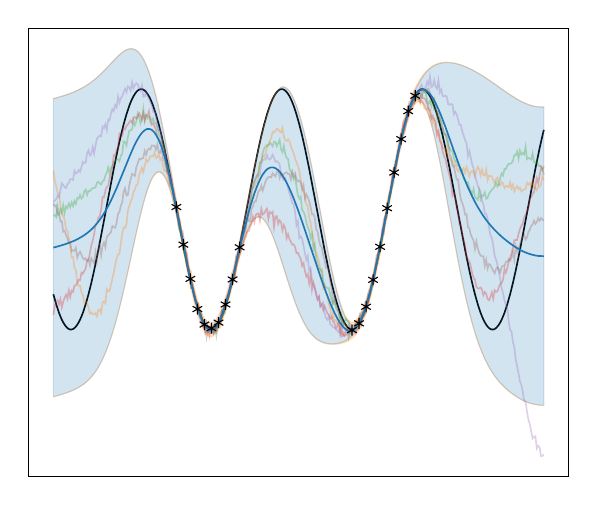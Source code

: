 % This file was created with tikzplotlib v0.10.1.
\begin{tikzpicture}

\definecolor{crimson2143940}{RGB}{214,39,40}
\definecolor{darkgray176}{RGB}{176,176,176}
\definecolor{darkorange25512714}{RGB}{255,127,14}
\definecolor{forestgreen4416044}{RGB}{44,160,44}
\definecolor{lightgray204}{RGB}{204,204,204}
\definecolor{mediumpurple148103189}{RGB}{148,103,189}
\definecolor{sienna1408675}{RGB}{140,86,75}
\definecolor{steelblue31119180}{RGB}{31,119,180}

\begin{axis}[
legend cell align={left},
legend style={
  fill opacity=0,
  draw opacity=0,
  text opacity=0,
  at={(0.03,0.03)},
  anchor=south west,
  draw=lightgray204
},
ticks=none,
tick align=outside,
tick pos=left,
%title={Gap-Cosine},
x grid style={darkgray176},
xmin=-1.8, xmax=2.04,
xtick style={color=black},
y grid style={darkgray176},
ymin=-2.224, ymax=1.507,
ytick style={color=black}
]
\addplot [semithick, black]
table {%
-1.625 -0.707
-1.605 -0.79
-1.585 -0.861
-1.575 -0.891
-1.565 -0.918
-1.555 -0.941
-1.545 -0.96
-1.535 -0.976
-1.525 -0.988
-1.515 -0.996
-1.505 -1.0
-1.495 -1.0
-1.485 -0.996
-1.475 -0.988
-1.465 -0.976
-1.455 -0.96
-1.445 -0.941
-1.435 -0.918
-1.425 -0.891
-1.415 -0.861
-1.395 -0.79
-1.375 -0.707
-1.355 -0.613
-1.335 -0.509
-1.305 -0.339
-1.265 -0.094
-1.195 0.339
-1.165 0.509
-1.145 0.613
-1.125 0.707
-1.105 0.79
-1.085 0.861
-1.075 0.891
-1.065 0.918
-1.055 0.941
-1.045 0.96
-1.035 0.976
-1.025 0.988
-1.015 0.996
-1.005 1.0
-0.995 1.0
-0.985 0.996
-0.975 0.988
-0.965 0.976
-0.955 0.96
-0.945 0.941
-0.935 0.918
-0.925 0.891
-0.915 0.861
-0.895 0.79
-0.875 0.707
-0.855 0.613
-0.835 0.509
-0.805 0.339
-0.765 0.094
-0.695 -0.339
-0.665 -0.509
-0.645 -0.613
-0.625 -0.707
-0.605 -0.79
-0.585 -0.861
-0.575 -0.891
-0.565 -0.918
-0.555 -0.941
-0.545 -0.96
-0.535 -0.976
-0.525 -0.988
-0.515 -0.996
-0.505 -1.0
-0.495 -1.0
-0.485 -0.996
-0.475 -0.988
-0.465 -0.976
-0.455 -0.96
-0.445 -0.941
-0.435 -0.918
-0.425 -0.891
-0.415 -0.861
-0.395 -0.79
-0.375 -0.707
-0.355 -0.613
-0.335 -0.509
-0.305 -0.339
-0.265 -0.094
-0.195 0.339
-0.165 0.509
-0.145 0.613
-0.125 0.707
-0.105 0.79
-0.085 0.861
-0.075 0.891
-0.065 0.918
-0.055 0.941
-0.045 0.96
-0.035 0.976
-0.025 0.988
-0.015 0.996
-0.005 1.0
0.005 1.0
0.015 0.996
0.025 0.988
0.035 0.976
0.045 0.96
0.055 0.941
0.065 0.918
0.075 0.891
0.085 0.861
0.105 0.79
0.125 0.707
0.145 0.613
0.165 0.509
0.195 0.339
0.235 0.094
0.305 -0.339
0.335 -0.509
0.355 -0.613
0.375 -0.707
0.395 -0.79
0.415 -0.861
0.425 -0.891
0.435 -0.918
0.445 -0.941
0.455 -0.96
0.465 -0.976
0.475 -0.988
0.485 -0.996
0.495 -1.0
0.505 -1.0
0.515 -0.996
0.525 -0.988
0.535 -0.976
0.545 -0.96
0.555 -0.941
0.565 -0.918
0.575 -0.891
0.585 -0.861
0.605 -0.79
0.625 -0.707
0.645 -0.613
0.665 -0.509
0.695 -0.339
0.735 -0.094
0.805 0.339
0.835 0.509
0.855 0.613
0.875 0.707
0.895 0.79
0.915 0.861
0.925 0.891
0.935 0.918
0.945 0.941
0.955 0.96
0.965 0.976
0.975 0.988
0.985 0.996
0.995 1.0
1.005 1.0
1.015 0.996
1.025 0.988
1.035 0.976
1.045 0.96
1.055 0.941
1.065 0.918
1.075 0.891
1.085 0.861
1.105 0.79
1.125 0.707
1.145 0.613
1.165 0.509
1.195 0.339
1.235 0.094
1.305 -0.339
1.335 -0.509
1.355 -0.613
1.375 -0.707
1.395 -0.79
1.415 -0.861
1.425 -0.891
1.435 -0.918
1.445 -0.941
1.455 -0.96
1.465 -0.976
1.475 -0.988
1.485 -0.996
1.495 -1.0
1.505 -1.0
1.515 -0.996
1.525 -0.988
1.535 -0.976
1.545 -0.96
1.555 -0.941
1.565 -0.918
1.575 -0.891
1.585 -0.861
1.605 -0.79
1.625 -0.707
1.645 -0.613
1.665 -0.509
1.695 -0.339
1.735 -0.094
1.805 0.339
1.835 0.509
1.855 0.613
1.865 0.661
};
% \addlegendentry{True Func.}
\path [draw=steelblue31119180, fill=steelblue31119180, opacity=0.2]
(axis cs:-1.625,0.921)
--(axis cs:-1.625,-1.559)
--(axis cs:-1.615,-1.556)
--(axis cs:-1.605,-1.553)
--(axis cs:-1.595,-1.55)
--(axis cs:-1.585,-1.547)
--(axis cs:-1.575,-1.543)
--(axis cs:-1.565,-1.54)
--(axis cs:-1.555,-1.536)
--(axis cs:-1.545,-1.532)
--(axis cs:-1.535,-1.528)
--(axis cs:-1.525,-1.524)
--(axis cs:-1.515,-1.52)
--(axis cs:-1.505,-1.515)
--(axis cs:-1.495,-1.511)
--(axis cs:-1.485,-1.505)
--(axis cs:-1.475,-1.5)
--(axis cs:-1.465,-1.494)
--(axis cs:-1.455,-1.488)
--(axis cs:-1.445,-1.482)
--(axis cs:-1.435,-1.475)
--(axis cs:-1.425,-1.467)
--(axis cs:-1.415,-1.459)
--(axis cs:-1.405,-1.451)
--(axis cs:-1.395,-1.441)
--(axis cs:-1.385,-1.431)
--(axis cs:-1.375,-1.42)
--(axis cs:-1.365,-1.408)
--(axis cs:-1.355,-1.395)
--(axis cs:-1.345,-1.381)
--(axis cs:-1.335,-1.366)
--(axis cs:-1.325,-1.35)
--(axis cs:-1.315,-1.332)
--(axis cs:-1.305,-1.313)
--(axis cs:-1.295,-1.293)
--(axis cs:-1.285,-1.271)
--(axis cs:-1.275,-1.247)
--(axis cs:-1.265,-1.222)
--(axis cs:-1.255,-1.195)
--(axis cs:-1.245,-1.166)
--(axis cs:-1.235,-1.135)
--(axis cs:-1.225,-1.102)
--(axis cs:-1.215,-1.068)
--(axis cs:-1.205,-1.031)
--(axis cs:-1.195,-0.993)
--(axis cs:-1.185,-0.953)
--(axis cs:-1.175,-0.911)
--(axis cs:-1.165,-0.867)
--(axis cs:-1.155,-0.821)
--(axis cs:-1.145,-0.774)
--(axis cs:-1.135,-0.725)
--(axis cs:-1.125,-0.675)
--(axis cs:-1.115,-0.624)
--(axis cs:-1.105,-0.572)
--(axis cs:-1.095,-0.519)
--(axis cs:-1.085,-0.465)
--(axis cs:-1.075,-0.411)
--(axis cs:-1.065,-0.357)
--(axis cs:-1.055,-0.303)
--(axis cs:-1.045,-0.249)
--(axis cs:-1.035,-0.196)
--(axis cs:-1.025,-0.145)
--(axis cs:-1.015,-0.094)
--(axis cs:-1.005,-0.045)
--(axis cs:-0.995,0.002)
--(axis cs:-0.985,0.047)
--(axis cs:-0.975,0.089)
--(axis cs:-0.965,0.128)
--(axis cs:-0.955,0.165)
--(axis cs:-0.945,0.197)
--(axis cs:-0.935,0.227)
--(axis cs:-0.925,0.252)
--(axis cs:-0.915,0.273)
--(axis cs:-0.905,0.29)
--(axis cs:-0.895,0.302)
--(axis cs:-0.885,0.31)
--(axis cs:-0.875,0.313)
--(axis cs:-0.865,0.311)
--(axis cs:-0.855,0.304)
--(axis cs:-0.845,0.293)
--(axis cs:-0.835,0.277)
--(axis cs:-0.825,0.256)
--(axis cs:-0.815,0.231)
--(axis cs:-0.805,0.201)
--(axis cs:-0.795,0.167)
--(axis cs:-0.785,0.129)
--(axis cs:-0.775,0.087)
--(axis cs:-0.765,0.041)
--(axis cs:-0.755,-0.008)
--(axis cs:-0.745,-0.06)
--(axis cs:-0.735,-0.115)
--(axis cs:-0.725,-0.173)
--(axis cs:-0.715,-0.232)
--(axis cs:-0.705,-0.292)
--(axis cs:-0.695,-0.352)
--(axis cs:-0.685,-0.412)
--(axis cs:-0.675,-0.471)
--(axis cs:-0.665,-0.528)
--(axis cs:-0.655,-0.584)
--(axis cs:-0.645,-0.637)
--(axis cs:-0.635,-0.688)
--(axis cs:-0.625,-0.736)
--(axis cs:-0.615,-0.781)
--(axis cs:-0.605,-0.823)
--(axis cs:-0.595,-0.862)
--(axis cs:-0.585,-0.897)
--(axis cs:-0.575,-0.928)
--(axis cs:-0.565,-0.955)
--(axis cs:-0.555,-0.979)
--(axis cs:-0.545,-0.998)
--(axis cs:-0.535,-1.013)
--(axis cs:-0.525,-1.024)
--(axis cs:-0.515,-1.03)
--(axis cs:-0.505,-1.032)
--(axis cs:-0.495,-1.03)
--(axis cs:-0.485,-1.023)
--(axis cs:-0.475,-1.013)
--(axis cs:-0.465,-0.998)
--(axis cs:-0.455,-0.98)
--(axis cs:-0.445,-0.958)
--(axis cs:-0.435,-0.932)
--(axis cs:-0.425,-0.904)
--(axis cs:-0.415,-0.871)
--(axis cs:-0.405,-0.837)
--(axis cs:-0.395,-0.799)
--(axis cs:-0.385,-0.759)
--(axis cs:-0.375,-0.716)
--(axis cs:-0.365,-0.672)
--(axis cs:-0.355,-0.626)
--(axis cs:-0.345,-0.579)
--(axis cs:-0.335,-0.532)
--(axis cs:-0.325,-0.485)
--(axis cs:-0.315,-0.439)
--(axis cs:-0.305,-0.394)
--(axis cs:-0.295,-0.352)
--(axis cs:-0.285,-0.312)
--(axis cs:-0.275,-0.274)
--(axis cs:-0.265,-0.239)
--(axis cs:-0.255,-0.206)
--(axis cs:-0.245,-0.177)
--(axis cs:-0.235,-0.151)
--(axis cs:-0.225,-0.128)
--(axis cs:-0.215,-0.108)
--(axis cs:-0.205,-0.092)
--(axis cs:-0.195,-0.079)
--(axis cs:-0.185,-0.07)
--(axis cs:-0.175,-0.064)
--(axis cs:-0.165,-0.062)
--(axis cs:-0.155,-0.064)
--(axis cs:-0.145,-0.069)
--(axis cs:-0.135,-0.077)
--(axis cs:-0.125,-0.089)
--(axis cs:-0.115,-0.103)
--(axis cs:-0.105,-0.121)
--(axis cs:-0.095,-0.142)
--(axis cs:-0.085,-0.165)
--(axis cs:-0.075,-0.19)
--(axis cs:-0.065,-0.218)
--(axis cs:-0.055,-0.248)
--(axis cs:-0.045,-0.279)
--(axis cs:-0.035,-0.312)
--(axis cs:-0.025,-0.346)
--(axis cs:-0.015,-0.381)
--(axis cs:-0.005,-0.417)
--(axis cs:0.005,-0.454)
--(axis cs:0.015,-0.491)
--(axis cs:0.025,-0.528)
--(axis cs:0.035,-0.564)
--(axis cs:0.045,-0.601)
--(axis cs:0.055,-0.637)
--(axis cs:0.065,-0.672)
--(axis cs:0.075,-0.706)
--(axis cs:0.085,-0.74)
--(axis cs:0.095,-0.772)
--(axis cs:0.105,-0.803)
--(axis cs:0.115,-0.833)
--(axis cs:0.125,-0.861)
--(axis cs:0.135,-0.887)
--(axis cs:0.145,-0.912)
--(axis cs:0.155,-0.936)
--(axis cs:0.165,-0.958)
--(axis cs:0.175,-0.978)
--(axis cs:0.185,-0.996)
--(axis cs:0.195,-1.013)
--(axis cs:0.205,-1.029)
--(axis cs:0.215,-1.043)
--(axis cs:0.225,-1.055)
--(axis cs:0.235,-1.066)
--(axis cs:0.245,-1.076)
--(axis cs:0.255,-1.085)
--(axis cs:0.265,-1.092)
--(axis cs:0.275,-1.098)
--(axis cs:0.285,-1.104)
--(axis cs:0.295,-1.108)
--(axis cs:0.305,-1.112)
--(axis cs:0.315,-1.115)
--(axis cs:0.325,-1.117)
--(axis cs:0.335,-1.119)
--(axis cs:0.345,-1.12)
--(axis cs:0.355,-1.12)
--(axis cs:0.365,-1.12)
--(axis cs:0.375,-1.119)
--(axis cs:0.385,-1.118)
--(axis cs:0.395,-1.116)
--(axis cs:0.405,-1.114)
--(axis cs:0.415,-1.111)
--(axis cs:0.425,-1.107)
--(axis cs:0.435,-1.103)
--(axis cs:0.445,-1.098)
--(axis cs:0.455,-1.092)
--(axis cs:0.465,-1.085)
--(axis cs:0.475,-1.077)
--(axis cs:0.485,-1.068)
--(axis cs:0.495,-1.058)
--(axis cs:0.505,-1.047)
--(axis cs:0.515,-1.034)
--(axis cs:0.525,-1.02)
--(axis cs:0.535,-1.005)
--(axis cs:0.545,-0.987)
--(axis cs:0.555,-0.967)
--(axis cs:0.565,-0.943)
--(axis cs:0.575,-0.917)
--(axis cs:0.585,-0.887)
--(axis cs:0.595,-0.854)
--(axis cs:0.605,-0.818)
--(axis cs:0.615,-0.778)
--(axis cs:0.625,-0.735)
--(axis cs:0.635,-0.69)
--(axis cs:0.645,-0.642)
--(axis cs:0.655,-0.592)
--(axis cs:0.665,-0.539)
--(axis cs:0.675,-0.484)
--(axis cs:0.685,-0.427)
--(axis cs:0.695,-0.369)
--(axis cs:0.705,-0.309)
--(axis cs:0.715,-0.248)
--(axis cs:0.725,-0.186)
--(axis cs:0.735,-0.123)
--(axis cs:0.745,-0.06)
--(axis cs:0.755,0.004)
--(axis cs:0.765,0.067)
--(axis cs:0.775,0.13)
--(axis cs:0.785,0.192)
--(axis cs:0.795,0.253)
--(axis cs:0.805,0.313)
--(axis cs:0.815,0.371)
--(axis cs:0.825,0.428)
--(axis cs:0.835,0.482)
--(axis cs:0.845,0.535)
--(axis cs:0.855,0.585)
--(axis cs:0.865,0.633)
--(axis cs:0.875,0.678)
--(axis cs:0.885,0.72)
--(axis cs:0.895,0.759)
--(axis cs:0.905,0.795)
--(axis cs:0.915,0.827)
--(axis cs:0.925,0.854)
--(axis cs:0.935,0.876)
--(axis cs:0.945,0.894)
--(axis cs:0.955,0.905)
--(axis cs:0.965,0.912)
--(axis cs:0.975,0.913)
--(axis cs:0.985,0.909)
--(axis cs:0.995,0.9)
--(axis cs:1.005,0.886)
--(axis cs:1.015,0.867)
--(axis cs:1.025,0.843)
--(axis cs:1.035,0.815)
--(axis cs:1.045,0.783)
--(axis cs:1.055,0.746)
--(axis cs:1.065,0.706)
--(axis cs:1.075,0.662)
--(axis cs:1.085,0.615)
--(axis cs:1.095,0.564)
--(axis cs:1.105,0.511)
--(axis cs:1.115,0.455)
--(axis cs:1.125,0.397)
--(axis cs:1.135,0.337)
--(axis cs:1.145,0.275)
--(axis cs:1.155,0.212)
--(axis cs:1.165,0.148)
--(axis cs:1.175,0.084)
--(axis cs:1.185,0.018)
--(axis cs:1.195,-0.047)
--(axis cs:1.205,-0.112)
--(axis cs:1.215,-0.177)
--(axis cs:1.225,-0.241)
--(axis cs:1.235,-0.305)
--(axis cs:1.245,-0.367)
--(axis cs:1.255,-0.429)
--(axis cs:1.265,-0.488)
--(axis cs:1.275,-0.547)
--(axis cs:1.285,-0.603)
--(axis cs:1.295,-0.658)
--(axis cs:1.305,-0.711)
--(axis cs:1.315,-0.762)
--(axis cs:1.325,-0.812)
--(axis cs:1.335,-0.859)
--(axis cs:1.345,-0.904)
--(axis cs:1.355,-0.946)
--(axis cs:1.365,-0.987)
--(axis cs:1.375,-1.026)
--(axis cs:1.385,-1.063)
--(axis cs:1.395,-1.097)
--(axis cs:1.405,-1.13)
--(axis cs:1.415,-1.161)
--(axis cs:1.425,-1.19)
--(axis cs:1.435,-1.218)
--(axis cs:1.445,-1.244)
--(axis cs:1.455,-1.268)
--(axis cs:1.465,-1.291)
--(axis cs:1.475,-1.312)
--(axis cs:1.485,-1.332)
--(axis cs:1.495,-1.351)
--(axis cs:1.505,-1.369)
--(axis cs:1.515,-1.386)
--(axis cs:1.525,-1.402)
--(axis cs:1.535,-1.417)
--(axis cs:1.545,-1.431)
--(axis cs:1.555,-1.444)
--(axis cs:1.565,-1.457)
--(axis cs:1.575,-1.469)
--(axis cs:1.585,-1.48)
--(axis cs:1.595,-1.491)
--(axis cs:1.605,-1.502)
--(axis cs:1.615,-1.512)
--(axis cs:1.625,-1.521)
--(axis cs:1.635,-1.53)
--(axis cs:1.645,-1.539)
--(axis cs:1.655,-1.547)
--(axis cs:1.665,-1.555)
--(axis cs:1.675,-1.562)
--(axis cs:1.685,-1.57)
--(axis cs:1.695,-1.576)
--(axis cs:1.705,-1.583)
--(axis cs:1.715,-1.589)
--(axis cs:1.725,-1.594)
--(axis cs:1.735,-1.6)
--(axis cs:1.745,-1.604)
--(axis cs:1.755,-1.609)
--(axis cs:1.765,-1.613)
--(axis cs:1.775,-1.616)
--(axis cs:1.785,-1.619)
--(axis cs:1.795,-1.622)
--(axis cs:1.805,-1.624)
--(axis cs:1.815,-1.626)
--(axis cs:1.825,-1.628)
--(axis cs:1.835,-1.629)
--(axis cs:1.845,-1.63)
--(axis cs:1.855,-1.63)
--(axis cs:1.865,-1.63)
--(axis cs:1.865,0.851)
--(axis cs:1.865,0.851)
--(axis cs:1.855,0.851)
--(axis cs:1.845,0.851)
--(axis cs:1.835,0.852)
--(axis cs:1.825,0.853)
--(axis cs:1.815,0.854)
--(axis cs:1.805,0.856)
--(axis cs:1.795,0.858)
--(axis cs:1.785,0.861)
--(axis cs:1.775,0.864)
--(axis cs:1.765,0.868)
--(axis cs:1.755,0.872)
--(axis cs:1.745,0.876)
--(axis cs:1.735,0.881)
--(axis cs:1.725,0.886)
--(axis cs:1.715,0.891)
--(axis cs:1.705,0.897)
--(axis cs:1.695,0.903)
--(axis cs:1.685,0.91)
--(axis cs:1.675,0.916)
--(axis cs:1.665,0.923)
--(axis cs:1.655,0.931)
--(axis cs:1.645,0.938)
--(axis cs:1.635,0.945)
--(axis cs:1.625,0.953)
--(axis cs:1.615,0.961)
--(axis cs:1.605,0.969)
--(axis cs:1.595,0.977)
--(axis cs:1.585,0.985)
--(axis cs:1.575,0.993)
--(axis cs:1.565,1.002)
--(axis cs:1.555,1.01)
--(axis cs:1.545,1.018)
--(axis cs:1.535,1.026)
--(axis cs:1.525,1.035)
--(axis cs:1.515,1.043)
--(axis cs:1.505,1.051)
--(axis cs:1.495,1.059)
--(axis cs:1.485,1.067)
--(axis cs:1.475,1.075)
--(axis cs:1.465,1.083)
--(axis cs:1.455,1.091)
--(axis cs:1.445,1.098)
--(axis cs:1.435,1.106)
--(axis cs:1.425,1.113)
--(axis cs:1.415,1.121)
--(axis cs:1.405,1.128)
--(axis cs:1.395,1.135)
--(axis cs:1.385,1.141)
--(axis cs:1.375,1.148)
--(axis cs:1.365,1.154)
--(axis cs:1.355,1.16)
--(axis cs:1.345,1.166)
--(axis cs:1.335,1.172)
--(axis cs:1.325,1.177)
--(axis cs:1.315,1.183)
--(axis cs:1.305,1.187)
--(axis cs:1.295,1.192)
--(axis cs:1.285,1.196)
--(axis cs:1.275,1.2)
--(axis cs:1.265,1.204)
--(axis cs:1.255,1.208)
--(axis cs:1.245,1.211)
--(axis cs:1.235,1.213)
--(axis cs:1.225,1.216)
--(axis cs:1.215,1.218)
--(axis cs:1.205,1.219)
--(axis cs:1.195,1.221)
--(axis cs:1.185,1.221)
--(axis cs:1.175,1.222)
--(axis cs:1.165,1.221)
--(axis cs:1.155,1.221)
--(axis cs:1.145,1.219)
--(axis cs:1.135,1.217)
--(axis cs:1.125,1.215)
--(axis cs:1.115,1.211)
--(axis cs:1.105,1.207)
--(axis cs:1.095,1.202)
--(axis cs:1.085,1.196)
--(axis cs:1.075,1.189)
--(axis cs:1.065,1.181)
--(axis cs:1.055,1.172)
--(axis cs:1.045,1.162)
--(axis cs:1.035,1.15)
--(axis cs:1.025,1.137)
--(axis cs:1.015,1.123)
--(axis cs:1.005,1.107)
--(axis cs:0.995,1.089)
--(axis cs:0.985,1.07)
--(axis cs:0.975,1.049)
--(axis cs:0.965,1.027)
--(axis cs:0.955,1.003)
--(axis cs:0.945,0.977)
--(axis cs:0.935,0.95)
--(axis cs:0.925,0.92)
--(axis cs:0.915,0.889)
--(axis cs:0.905,0.856)
--(axis cs:0.895,0.82)
--(axis cs:0.885,0.781)
--(axis cs:0.875,0.739)
--(axis cs:0.865,0.694)
--(axis cs:0.855,0.646)
--(axis cs:0.845,0.595)
--(axis cs:0.835,0.542)
--(axis cs:0.825,0.487)
--(axis cs:0.815,0.429)
--(axis cs:0.805,0.37)
--(axis cs:0.795,0.31)
--(axis cs:0.785,0.248)
--(axis cs:0.775,0.186)
--(axis cs:0.765,0.123)
--(axis cs:0.755,0.06)
--(axis cs:0.745,-0.004)
--(axis cs:0.735,-0.067)
--(axis cs:0.725,-0.13)
--(axis cs:0.715,-0.192)
--(axis cs:0.705,-0.253)
--(axis cs:0.695,-0.313)
--(axis cs:0.685,-0.371)
--(axis cs:0.675,-0.428)
--(axis cs:0.665,-0.482)
--(axis cs:0.655,-0.535)
--(axis cs:0.645,-0.585)
--(axis cs:0.635,-0.632)
--(axis cs:0.625,-0.677)
--(axis cs:0.615,-0.718)
--(axis cs:0.605,-0.757)
--(axis cs:0.595,-0.793)
--(axis cs:0.585,-0.826)
--(axis cs:0.575,-0.856)
--(axis cs:0.565,-0.883)
--(axis cs:0.555,-0.906)
--(axis cs:0.545,-0.926)
--(axis cs:0.535,-0.942)
--(axis cs:0.525,-0.954)
--(axis cs:0.515,-0.961)
--(axis cs:0.505,-0.963)
--(axis cs:0.495,-0.961)
--(axis cs:0.485,-0.953)
--(axis cs:0.475,-0.941)
--(axis cs:0.465,-0.925)
--(axis cs:0.455,-0.904)
--(axis cs:0.445,-0.879)
--(axis cs:0.435,-0.849)
--(axis cs:0.425,-0.817)
--(axis cs:0.415,-0.78)
--(axis cs:0.405,-0.74)
--(axis cs:0.395,-0.697)
--(axis cs:0.385,-0.651)
--(axis cs:0.375,-0.603)
--(axis cs:0.365,-0.552)
--(axis cs:0.355,-0.498)
--(axis cs:0.345,-0.443)
--(axis cs:0.335,-0.386)
--(axis cs:0.325,-0.327)
--(axis cs:0.315,-0.267)
--(axis cs:0.305,-0.206)
--(axis cs:0.295,-0.145)
--(axis cs:0.285,-0.083)
--(axis cs:0.275,-0.02)
--(axis cs:0.265,0.042)
--(axis cs:0.255,0.104)
--(axis cs:0.245,0.166)
--(axis cs:0.235,0.226)
--(axis cs:0.225,0.286)
--(axis cs:0.215,0.345)
--(axis cs:0.205,0.402)
--(axis cs:0.195,0.458)
--(axis cs:0.185,0.512)
--(axis cs:0.175,0.564)
--(axis cs:0.165,0.614)
--(axis cs:0.155,0.662)
--(axis cs:0.145,0.707)
--(axis cs:0.135,0.75)
--(axis cs:0.125,0.79)
--(axis cs:0.115,0.827)
--(axis cs:0.105,0.861)
--(axis cs:0.095,0.892)
--(axis cs:0.085,0.919)
--(axis cs:0.075,0.944)
--(axis cs:0.065,0.965)
--(axis cs:0.055,0.983)
--(axis cs:0.045,0.997)
--(axis cs:0.035,1.007)
--(axis cs:0.025,1.014)
--(axis cs:0.015,1.018)
--(axis cs:0.005,1.018)
--(axis cs:-0.005,1.014)
--(axis cs:-0.015,1.006)
--(axis cs:-0.025,0.995)
--(axis cs:-0.035,0.981)
--(axis cs:-0.045,0.963)
--(axis cs:-0.055,0.941)
--(axis cs:-0.065,0.916)
--(axis cs:-0.075,0.888)
--(axis cs:-0.085,0.857)
--(axis cs:-0.095,0.822)
--(axis cs:-0.105,0.785)
--(axis cs:-0.115,0.745)
--(axis cs:-0.125,0.702)
--(axis cs:-0.135,0.656)
--(axis cs:-0.145,0.608)
--(axis cs:-0.155,0.558)
--(axis cs:-0.165,0.506)
--(axis cs:-0.175,0.452)
--(axis cs:-0.185,0.397)
--(axis cs:-0.195,0.34)
--(axis cs:-0.205,0.282)
--(axis cs:-0.215,0.223)
--(axis cs:-0.225,0.163)
--(axis cs:-0.235,0.103)
--(axis cs:-0.245,0.042)
--(axis cs:-0.255,-0.018)
--(axis cs:-0.265,-0.078)
--(axis cs:-0.275,-0.138)
--(axis cs:-0.285,-0.197)
--(axis cs:-0.295,-0.255)
--(axis cs:-0.305,-0.311)
--(axis cs:-0.315,-0.366)
--(axis cs:-0.325,-0.418)
--(axis cs:-0.335,-0.469)
--(axis cs:-0.345,-0.518)
--(axis cs:-0.355,-0.566)
--(axis cs:-0.365,-0.611)
--(axis cs:-0.375,-0.656)
--(axis cs:-0.385,-0.698)
--(axis cs:-0.395,-0.738)
--(axis cs:-0.405,-0.776)
--(axis cs:-0.415,-0.812)
--(axis cs:-0.425,-0.845)
--(axis cs:-0.435,-0.874)
--(axis cs:-0.445,-0.9)
--(axis cs:-0.455,-0.923)
--(axis cs:-0.465,-0.942)
--(axis cs:-0.475,-0.957)
--(axis cs:-0.485,-0.967)
--(axis cs:-0.495,-0.974)
--(axis cs:-0.505,-0.976)
--(axis cs:-0.515,-0.974)
--(axis cs:-0.525,-0.968)
--(axis cs:-0.535,-0.957)
--(axis cs:-0.545,-0.942)
--(axis cs:-0.555,-0.923)
--(axis cs:-0.565,-0.9)
--(axis cs:-0.575,-0.872)
--(axis cs:-0.585,-0.84)
--(axis cs:-0.595,-0.805)
--(axis cs:-0.605,-0.766)
--(axis cs:-0.615,-0.723)
--(axis cs:-0.625,-0.677)
--(axis cs:-0.635,-0.628)
--(axis cs:-0.645,-0.577)
--(axis cs:-0.655,-0.523)
--(axis cs:-0.665,-0.468)
--(axis cs:-0.675,-0.41)
--(axis cs:-0.685,-0.352)
--(axis cs:-0.695,-0.292)
--(axis cs:-0.705,-0.231)
--(axis cs:-0.715,-0.169)
--(axis cs:-0.725,-0.106)
--(axis cs:-0.735,-0.042)
--(axis cs:-0.745,0.023)
--(axis cs:-0.755,0.089)
--(axis cs:-0.765,0.156)
--(axis cs:-0.775,0.223)
--(axis cs:-0.785,0.29)
--(axis cs:-0.795,0.356)
--(axis cs:-0.805,0.422)
--(axis cs:-0.815,0.487)
--(axis cs:-0.825,0.55)
--(axis cs:-0.835,0.612)
--(axis cs:-0.845,0.672)
--(axis cs:-0.855,0.73)
--(axis cs:-0.865,0.786)
--(axis cs:-0.875,0.84)
--(axis cs:-0.885,0.891)
--(axis cs:-0.895,0.94)
--(axis cs:-0.905,0.986)
--(axis cs:-0.915,1.029)
--(axis cs:-0.925,1.069)
--(axis cs:-0.935,1.107)
--(axis cs:-0.945,1.141)
--(axis cs:-0.955,1.173)
--(axis cs:-0.965,1.201)
--(axis cs:-0.975,1.227)
--(axis cs:-0.985,1.25)
--(axis cs:-0.995,1.27)
--(axis cs:-1.005,1.287)
--(axis cs:-1.015,1.301)
--(axis cs:-1.025,1.313)
--(axis cs:-1.035,1.322)
--(axis cs:-1.045,1.329)
--(axis cs:-1.055,1.333)
--(axis cs:-1.065,1.336)
--(axis cs:-1.075,1.336)
--(axis cs:-1.085,1.335)
--(axis cs:-1.095,1.332)
--(axis cs:-1.105,1.327)
--(axis cs:-1.115,1.321)
--(axis cs:-1.125,1.313)
--(axis cs:-1.135,1.305)
--(axis cs:-1.145,1.296)
--(axis cs:-1.155,1.285)
--(axis cs:-1.165,1.275)
--(axis cs:-1.175,1.263)
--(axis cs:-1.185,1.251)
--(axis cs:-1.195,1.239)
--(axis cs:-1.205,1.226)
--(axis cs:-1.215,1.214)
--(axis cs:-1.225,1.201)
--(axis cs:-1.235,1.189)
--(axis cs:-1.245,1.176)
--(axis cs:-1.255,1.164)
--(axis cs:-1.265,1.152)
--(axis cs:-1.275,1.14)
--(axis cs:-1.285,1.129)
--(axis cs:-1.295,1.118)
--(axis cs:-1.305,1.107)
--(axis cs:-1.315,1.096)
--(axis cs:-1.325,1.086)
--(axis cs:-1.335,1.077)
--(axis cs:-1.345,1.068)
--(axis cs:-1.355,1.059)
--(axis cs:-1.365,1.05)
--(axis cs:-1.375,1.042)
--(axis cs:-1.385,1.035)
--(axis cs:-1.395,1.027)
--(axis cs:-1.405,1.02)
--(axis cs:-1.415,1.013)
--(axis cs:-1.425,1.007)
--(axis cs:-1.435,1.001)
--(axis cs:-1.445,0.995)
--(axis cs:-1.455,0.989)
--(axis cs:-1.465,0.984)
--(axis cs:-1.475,0.979)
--(axis cs:-1.485,0.974)
--(axis cs:-1.495,0.969)
--(axis cs:-1.505,0.965)
--(axis cs:-1.515,0.96)
--(axis cs:-1.525,0.956)
--(axis cs:-1.535,0.952)
--(axis cs:-1.545,0.948)
--(axis cs:-1.555,0.944)
--(axis cs:-1.565,0.941)
--(axis cs:-1.575,0.937)
--(axis cs:-1.585,0.934)
--(axis cs:-1.595,0.93)
--(axis cs:-1.605,0.927)
--(axis cs:-1.615,0.924)
--(axis cs:-1.625,0.921)
--cycle;
\addlegendimage{area legend, draw=steelblue31119180, fill=steelblue31119180, opacity=0.2}
% \addlegendentry{Epistemic}

\path [draw=darkorange25512714, fill=darkorange25512714, opacity=0.2]
(axis cs:-1.625,-1.56)
--(axis cs:-1.625,-1.559)
--(axis cs:-1.615,-1.556)
--(axis cs:-1.605,-1.553)
--(axis cs:-1.595,-1.55)
--(axis cs:-1.585,-1.547)
--(axis cs:-1.575,-1.543)
--(axis cs:-1.565,-1.54)
--(axis cs:-1.555,-1.536)
--(axis cs:-1.545,-1.532)
--(axis cs:-1.535,-1.528)
--(axis cs:-1.525,-1.524)
--(axis cs:-1.515,-1.52)
--(axis cs:-1.505,-1.515)
--(axis cs:-1.495,-1.511)
--(axis cs:-1.485,-1.505)
--(axis cs:-1.475,-1.5)
--(axis cs:-1.465,-1.494)
--(axis cs:-1.455,-1.488)
--(axis cs:-1.445,-1.482)
--(axis cs:-1.435,-1.475)
--(axis cs:-1.425,-1.467)
--(axis cs:-1.415,-1.459)
--(axis cs:-1.405,-1.451)
--(axis cs:-1.395,-1.441)
--(axis cs:-1.385,-1.431)
--(axis cs:-1.375,-1.42)
--(axis cs:-1.365,-1.408)
--(axis cs:-1.355,-1.395)
--(axis cs:-1.345,-1.381)
--(axis cs:-1.335,-1.366)
--(axis cs:-1.325,-1.35)
--(axis cs:-1.315,-1.332)
--(axis cs:-1.305,-1.313)
--(axis cs:-1.295,-1.293)
--(axis cs:-1.285,-1.271)
--(axis cs:-1.275,-1.247)
--(axis cs:-1.265,-1.222)
--(axis cs:-1.255,-1.195)
--(axis cs:-1.245,-1.166)
--(axis cs:-1.235,-1.135)
--(axis cs:-1.225,-1.102)
--(axis cs:-1.215,-1.068)
--(axis cs:-1.205,-1.031)
--(axis cs:-1.195,-0.993)
--(axis cs:-1.185,-0.953)
--(axis cs:-1.175,-0.911)
--(axis cs:-1.165,-0.867)
--(axis cs:-1.155,-0.821)
--(axis cs:-1.145,-0.774)
--(axis cs:-1.135,-0.725)
--(axis cs:-1.125,-0.675)
--(axis cs:-1.115,-0.624)
--(axis cs:-1.105,-0.572)
--(axis cs:-1.095,-0.519)
--(axis cs:-1.085,-0.465)
--(axis cs:-1.075,-0.411)
--(axis cs:-1.065,-0.357)
--(axis cs:-1.055,-0.303)
--(axis cs:-1.045,-0.249)
--(axis cs:-1.035,-0.196)
--(axis cs:-1.025,-0.145)
--(axis cs:-1.015,-0.094)
--(axis cs:-1.005,-0.045)
--(axis cs:-0.995,0.002)
--(axis cs:-0.985,0.047)
--(axis cs:-0.975,0.089)
--(axis cs:-0.965,0.128)
--(axis cs:-0.955,0.165)
--(axis cs:-0.945,0.197)
--(axis cs:-0.935,0.227)
--(axis cs:-0.925,0.252)
--(axis cs:-0.915,0.273)
--(axis cs:-0.905,0.29)
--(axis cs:-0.895,0.302)
--(axis cs:-0.885,0.31)
--(axis cs:-0.875,0.313)
--(axis cs:-0.865,0.311)
--(axis cs:-0.855,0.304)
--(axis cs:-0.845,0.293)
--(axis cs:-0.835,0.277)
--(axis cs:-0.825,0.256)
--(axis cs:-0.815,0.231)
--(axis cs:-0.805,0.201)
--(axis cs:-0.795,0.167)
--(axis cs:-0.785,0.129)
--(axis cs:-0.775,0.087)
--(axis cs:-0.765,0.041)
--(axis cs:-0.755,-0.008)
--(axis cs:-0.745,-0.06)
--(axis cs:-0.735,-0.115)
--(axis cs:-0.725,-0.173)
--(axis cs:-0.715,-0.232)
--(axis cs:-0.705,-0.292)
--(axis cs:-0.695,-0.352)
--(axis cs:-0.685,-0.412)
--(axis cs:-0.675,-0.471)
--(axis cs:-0.665,-0.528)
--(axis cs:-0.655,-0.584)
--(axis cs:-0.645,-0.637)
--(axis cs:-0.635,-0.688)
--(axis cs:-0.625,-0.736)
--(axis cs:-0.615,-0.781)
--(axis cs:-0.605,-0.823)
--(axis cs:-0.595,-0.862)
--(axis cs:-0.585,-0.897)
--(axis cs:-0.575,-0.928)
--(axis cs:-0.565,-0.955)
--(axis cs:-0.555,-0.979)
--(axis cs:-0.545,-0.998)
--(axis cs:-0.535,-1.013)
--(axis cs:-0.525,-1.024)
--(axis cs:-0.515,-1.03)
--(axis cs:-0.505,-1.032)
--(axis cs:-0.495,-1.03)
--(axis cs:-0.485,-1.023)
--(axis cs:-0.475,-1.013)
--(axis cs:-0.465,-0.998)
--(axis cs:-0.455,-0.98)
--(axis cs:-0.445,-0.958)
--(axis cs:-0.435,-0.932)
--(axis cs:-0.425,-0.904)
--(axis cs:-0.415,-0.871)
--(axis cs:-0.405,-0.837)
--(axis cs:-0.395,-0.799)
--(axis cs:-0.385,-0.759)
--(axis cs:-0.375,-0.716)
--(axis cs:-0.365,-0.672)
--(axis cs:-0.355,-0.626)
--(axis cs:-0.345,-0.579)
--(axis cs:-0.335,-0.532)
--(axis cs:-0.325,-0.485)
--(axis cs:-0.315,-0.439)
--(axis cs:-0.305,-0.394)
--(axis cs:-0.295,-0.352)
--(axis cs:-0.285,-0.312)
--(axis cs:-0.275,-0.274)
--(axis cs:-0.265,-0.239)
--(axis cs:-0.255,-0.206)
--(axis cs:-0.245,-0.177)
--(axis cs:-0.235,-0.151)
--(axis cs:-0.225,-0.128)
--(axis cs:-0.215,-0.108)
--(axis cs:-0.205,-0.092)
--(axis cs:-0.195,-0.079)
--(axis cs:-0.185,-0.07)
--(axis cs:-0.175,-0.064)
--(axis cs:-0.165,-0.062)
--(axis cs:-0.155,-0.064)
--(axis cs:-0.145,-0.069)
--(axis cs:-0.135,-0.077)
--(axis cs:-0.125,-0.089)
--(axis cs:-0.115,-0.103)
--(axis cs:-0.105,-0.121)
--(axis cs:-0.095,-0.142)
--(axis cs:-0.085,-0.165)
--(axis cs:-0.075,-0.19)
--(axis cs:-0.065,-0.218)
--(axis cs:-0.055,-0.248)
--(axis cs:-0.045,-0.279)
--(axis cs:-0.035,-0.312)
--(axis cs:-0.025,-0.346)
--(axis cs:-0.015,-0.381)
--(axis cs:-0.005,-0.417)
--(axis cs:0.005,-0.454)
--(axis cs:0.015,-0.491)
--(axis cs:0.025,-0.528)
--(axis cs:0.035,-0.564)
--(axis cs:0.045,-0.601)
--(axis cs:0.055,-0.637)
--(axis cs:0.065,-0.672)
--(axis cs:0.075,-0.706)
--(axis cs:0.085,-0.74)
--(axis cs:0.095,-0.772)
--(axis cs:0.105,-0.803)
--(axis cs:0.115,-0.833)
--(axis cs:0.125,-0.861)
--(axis cs:0.135,-0.887)
--(axis cs:0.145,-0.912)
--(axis cs:0.155,-0.936)
--(axis cs:0.165,-0.958)
--(axis cs:0.175,-0.978)
--(axis cs:0.185,-0.996)
--(axis cs:0.195,-1.013)
--(axis cs:0.205,-1.029)
--(axis cs:0.215,-1.043)
--(axis cs:0.225,-1.055)
--(axis cs:0.235,-1.066)
--(axis cs:0.245,-1.076)
--(axis cs:0.255,-1.085)
--(axis cs:0.265,-1.092)
--(axis cs:0.275,-1.098)
--(axis cs:0.285,-1.104)
--(axis cs:0.295,-1.108)
--(axis cs:0.305,-1.112)
--(axis cs:0.315,-1.115)
--(axis cs:0.325,-1.117)
--(axis cs:0.335,-1.119)
--(axis cs:0.345,-1.12)
--(axis cs:0.355,-1.12)
--(axis cs:0.365,-1.12)
--(axis cs:0.375,-1.119)
--(axis cs:0.385,-1.118)
--(axis cs:0.395,-1.116)
--(axis cs:0.405,-1.114)
--(axis cs:0.415,-1.111)
--(axis cs:0.425,-1.107)
--(axis cs:0.435,-1.103)
--(axis cs:0.445,-1.098)
--(axis cs:0.455,-1.092)
--(axis cs:0.465,-1.085)
--(axis cs:0.475,-1.077)
--(axis cs:0.485,-1.068)
--(axis cs:0.495,-1.058)
--(axis cs:0.505,-1.047)
--(axis cs:0.515,-1.034)
--(axis cs:0.525,-1.02)
--(axis cs:0.535,-1.005)
--(axis cs:0.545,-0.987)
--(axis cs:0.555,-0.967)
--(axis cs:0.565,-0.943)
--(axis cs:0.575,-0.917)
--(axis cs:0.585,-0.887)
--(axis cs:0.595,-0.854)
--(axis cs:0.605,-0.818)
--(axis cs:0.615,-0.778)
--(axis cs:0.625,-0.735)
--(axis cs:0.635,-0.69)
--(axis cs:0.645,-0.642)
--(axis cs:0.655,-0.592)
--(axis cs:0.665,-0.539)
--(axis cs:0.675,-0.484)
--(axis cs:0.685,-0.427)
--(axis cs:0.695,-0.369)
--(axis cs:0.705,-0.309)
--(axis cs:0.715,-0.248)
--(axis cs:0.725,-0.186)
--(axis cs:0.735,-0.123)
--(axis cs:0.745,-0.06)
--(axis cs:0.755,0.004)
--(axis cs:0.765,0.067)
--(axis cs:0.775,0.13)
--(axis cs:0.785,0.192)
--(axis cs:0.795,0.253)
--(axis cs:0.805,0.313)
--(axis cs:0.815,0.371)
--(axis cs:0.825,0.428)
--(axis cs:0.835,0.482)
--(axis cs:0.845,0.535)
--(axis cs:0.855,0.585)
--(axis cs:0.865,0.633)
--(axis cs:0.875,0.678)
--(axis cs:0.885,0.72)
--(axis cs:0.895,0.759)
--(axis cs:0.905,0.795)
--(axis cs:0.915,0.827)
--(axis cs:0.925,0.854)
--(axis cs:0.935,0.876)
--(axis cs:0.945,0.894)
--(axis cs:0.955,0.905)
--(axis cs:0.965,0.912)
--(axis cs:0.975,0.913)
--(axis cs:0.985,0.909)
--(axis cs:0.995,0.9)
--(axis cs:1.005,0.886)
--(axis cs:1.015,0.867)
--(axis cs:1.025,0.843)
--(axis cs:1.035,0.815)
--(axis cs:1.045,0.783)
--(axis cs:1.055,0.746)
--(axis cs:1.065,0.706)
--(axis cs:1.075,0.662)
--(axis cs:1.085,0.615)
--(axis cs:1.095,0.564)
--(axis cs:1.105,0.511)
--(axis cs:1.115,0.455)
--(axis cs:1.125,0.397)
--(axis cs:1.135,0.337)
--(axis cs:1.145,0.275)
--(axis cs:1.155,0.212)
--(axis cs:1.165,0.148)
--(axis cs:1.175,0.084)
--(axis cs:1.185,0.018)
--(axis cs:1.195,-0.047)
--(axis cs:1.205,-0.112)
--(axis cs:1.215,-0.177)
--(axis cs:1.225,-0.241)
--(axis cs:1.235,-0.305)
--(axis cs:1.245,-0.367)
--(axis cs:1.255,-0.429)
--(axis cs:1.265,-0.488)
--(axis cs:1.275,-0.547)
--(axis cs:1.285,-0.603)
--(axis cs:1.295,-0.658)
--(axis cs:1.305,-0.711)
--(axis cs:1.315,-0.762)
--(axis cs:1.325,-0.812)
--(axis cs:1.335,-0.859)
--(axis cs:1.345,-0.904)
--(axis cs:1.355,-0.946)
--(axis cs:1.365,-0.987)
--(axis cs:1.375,-1.026)
--(axis cs:1.385,-1.063)
--(axis cs:1.395,-1.097)
--(axis cs:1.405,-1.13)
--(axis cs:1.415,-1.161)
--(axis cs:1.425,-1.19)
--(axis cs:1.435,-1.218)
--(axis cs:1.445,-1.244)
--(axis cs:1.455,-1.268)
--(axis cs:1.465,-1.291)
--(axis cs:1.475,-1.312)
--(axis cs:1.485,-1.332)
--(axis cs:1.495,-1.351)
--(axis cs:1.505,-1.369)
--(axis cs:1.515,-1.386)
--(axis cs:1.525,-1.402)
--(axis cs:1.535,-1.417)
--(axis cs:1.545,-1.431)
--(axis cs:1.555,-1.444)
--(axis cs:1.565,-1.457)
--(axis cs:1.575,-1.469)
--(axis cs:1.585,-1.48)
--(axis cs:1.595,-1.491)
--(axis cs:1.605,-1.502)
--(axis cs:1.615,-1.512)
--(axis cs:1.625,-1.521)
--(axis cs:1.635,-1.53)
--(axis cs:1.645,-1.539)
--(axis cs:1.655,-1.547)
--(axis cs:1.665,-1.555)
--(axis cs:1.675,-1.562)
--(axis cs:1.685,-1.57)
--(axis cs:1.695,-1.576)
--(axis cs:1.705,-1.583)
--(axis cs:1.715,-1.589)
--(axis cs:1.725,-1.594)
--(axis cs:1.735,-1.6)
--(axis cs:1.745,-1.604)
--(axis cs:1.755,-1.609)
--(axis cs:1.765,-1.613)
--(axis cs:1.775,-1.616)
--(axis cs:1.785,-1.619)
--(axis cs:1.795,-1.622)
--(axis cs:1.805,-1.624)
--(axis cs:1.815,-1.626)
--(axis cs:1.825,-1.628)
--(axis cs:1.835,-1.629)
--(axis cs:1.845,-1.63)
--(axis cs:1.855,-1.63)
--(axis cs:1.865,-1.63)
--(axis cs:1.865,-1.631)
--(axis cs:1.865,-1.631)
--(axis cs:1.855,-1.631)
--(axis cs:1.845,-1.631)
--(axis cs:1.835,-1.63)
--(axis cs:1.825,-1.629)
--(axis cs:1.815,-1.627)
--(axis cs:1.805,-1.625)
--(axis cs:1.795,-1.623)
--(axis cs:1.785,-1.62)
--(axis cs:1.775,-1.617)
--(axis cs:1.765,-1.614)
--(axis cs:1.755,-1.61)
--(axis cs:1.745,-1.605)
--(axis cs:1.735,-1.601)
--(axis cs:1.725,-1.595)
--(axis cs:1.715,-1.59)
--(axis cs:1.705,-1.584)
--(axis cs:1.695,-1.577)
--(axis cs:1.685,-1.571)
--(axis cs:1.675,-1.563)
--(axis cs:1.665,-1.556)
--(axis cs:1.655,-1.548)
--(axis cs:1.645,-1.54)
--(axis cs:1.635,-1.531)
--(axis cs:1.625,-1.522)
--(axis cs:1.615,-1.513)
--(axis cs:1.605,-1.503)
--(axis cs:1.595,-1.492)
--(axis cs:1.585,-1.481)
--(axis cs:1.575,-1.47)
--(axis cs:1.565,-1.458)
--(axis cs:1.555,-1.445)
--(axis cs:1.545,-1.432)
--(axis cs:1.535,-1.418)
--(axis cs:1.525,-1.403)
--(axis cs:1.515,-1.387)
--(axis cs:1.505,-1.37)
--(axis cs:1.495,-1.352)
--(axis cs:1.485,-1.333)
--(axis cs:1.475,-1.313)
--(axis cs:1.465,-1.292)
--(axis cs:1.455,-1.269)
--(axis cs:1.445,-1.245)
--(axis cs:1.435,-1.219)
--(axis cs:1.425,-1.192)
--(axis cs:1.415,-1.162)
--(axis cs:1.405,-1.131)
--(axis cs:1.395,-1.099)
--(axis cs:1.385,-1.064)
--(axis cs:1.375,-1.027)
--(axis cs:1.365,-0.988)
--(axis cs:1.355,-0.948)
--(axis cs:1.345,-0.905)
--(axis cs:1.335,-0.86)
--(axis cs:1.325,-0.813)
--(axis cs:1.315,-0.764)
--(axis cs:1.305,-0.713)
--(axis cs:1.295,-0.66)
--(axis cs:1.285,-0.605)
--(axis cs:1.275,-0.548)
--(axis cs:1.265,-0.49)
--(axis cs:1.255,-0.43)
--(axis cs:1.245,-0.369)
--(axis cs:1.235,-0.307)
--(axis cs:1.225,-0.243)
--(axis cs:1.215,-0.179)
--(axis cs:1.205,-0.114)
--(axis cs:1.195,-0.049)
--(axis cs:1.185,0.016)
--(axis cs:1.175,0.081)
--(axis cs:1.165,0.146)
--(axis cs:1.155,0.21)
--(axis cs:1.145,0.273)
--(axis cs:1.135,0.334)
--(axis cs:1.125,0.394)
--(axis cs:1.115,0.452)
--(axis cs:1.105,0.507)
--(axis cs:1.095,0.56)
--(axis cs:1.085,0.61)
--(axis cs:1.075,0.657)
--(axis cs:1.065,0.701)
--(axis cs:1.055,0.741)
--(axis cs:1.045,0.777)
--(axis cs:1.035,0.808)
--(axis cs:1.025,0.835)
--(axis cs:1.015,0.858)
--(axis cs:1.005,0.875)
--(axis cs:0.995,0.888)
--(axis cs:0.985,0.895)
--(axis cs:0.975,0.897)
--(axis cs:0.965,0.893)
--(axis cs:0.955,0.884)
--(axis cs:0.945,0.87)
--(axis cs:0.935,0.851)
--(axis cs:0.925,0.827)
--(axis cs:0.915,0.799)
--(axis cs:0.905,0.767)
--(axis cs:0.895,0.731)
--(axis cs:0.885,0.692)
--(axis cs:0.875,0.65)
--(axis cs:0.865,0.605)
--(axis cs:0.855,0.557)
--(axis cs:0.845,0.507)
--(axis cs:0.835,0.454)
--(axis cs:0.825,0.399)
--(axis cs:0.815,0.343)
--(axis cs:0.805,0.284)
--(axis cs:0.795,0.224)
--(axis cs:0.785,0.163)
--(axis cs:0.775,0.101)
--(axis cs:0.765,0.038)
--(axis cs:0.755,-0.025)
--(axis cs:0.745,-0.089)
--(axis cs:0.735,-0.152)
--(axis cs:0.725,-0.215)
--(axis cs:0.715,-0.277)
--(axis cs:0.705,-0.338)
--(axis cs:0.695,-0.398)
--(axis cs:0.685,-0.456)
--(axis cs:0.675,-0.513)
--(axis cs:0.665,-0.568)
--(axis cs:0.655,-0.621)
--(axis cs:0.645,-0.671)
--(axis cs:0.635,-0.719)
--(axis cs:0.625,-0.764)
--(axis cs:0.615,-0.806)
--(axis cs:0.605,-0.846)
--(axis cs:0.595,-0.882)
--(axis cs:0.585,-0.915)
--(axis cs:0.575,-0.945)
--(axis cs:0.565,-0.971)
--(axis cs:0.555,-0.995)
--(axis cs:0.545,-1.015)
--(axis cs:0.535,-1.032)
--(axis cs:0.525,-1.047)
--(axis cs:0.515,-1.06)
--(axis cs:0.505,-1.07)
--(axis cs:0.495,-1.079)
--(axis cs:0.485,-1.087)
--(axis cs:0.475,-1.093)
--(axis cs:0.465,-1.099)
--(axis cs:0.455,-1.104)
--(axis cs:0.445,-1.109)
--(axis cs:0.435,-1.112)
--(axis cs:0.425,-1.116)
--(axis cs:0.415,-1.118)
--(axis cs:0.405,-1.121)
--(axis cs:0.395,-1.122)
--(axis cs:0.385,-1.123)
--(axis cs:0.375,-1.124)
--(axis cs:0.365,-1.124)
--(axis cs:0.355,-1.124)
--(axis cs:0.345,-1.123)
--(axis cs:0.335,-1.122)
--(axis cs:0.325,-1.12)
--(axis cs:0.315,-1.118)
--(axis cs:0.305,-1.115)
--(axis cs:0.295,-1.111)
--(axis cs:0.285,-1.106)
--(axis cs:0.275,-1.101)
--(axis cs:0.265,-1.094)
--(axis cs:0.255,-1.087)
--(axis cs:0.245,-1.078)
--(axis cs:0.235,-1.068)
--(axis cs:0.225,-1.057)
--(axis cs:0.215,-1.044)
--(axis cs:0.205,-1.03)
--(axis cs:0.195,-1.015)
--(axis cs:0.185,-0.998)
--(axis cs:0.175,-0.979)
--(axis cs:0.165,-0.959)
--(axis cs:0.155,-0.937)
--(axis cs:0.145,-0.914)
--(axis cs:0.135,-0.889)
--(axis cs:0.125,-0.862)
--(axis cs:0.115,-0.834)
--(axis cs:0.105,-0.804)
--(axis cs:0.095,-0.773)
--(axis cs:0.085,-0.741)
--(axis cs:0.075,-0.708)
--(axis cs:0.065,-0.674)
--(axis cs:0.055,-0.638)
--(axis cs:0.045,-0.602)
--(axis cs:0.035,-0.566)
--(axis cs:0.025,-0.529)
--(axis cs:0.015,-0.492)
--(axis cs:0.005,-0.455)
--(axis cs:-0.005,-0.419)
--(axis cs:-0.015,-0.383)
--(axis cs:-0.025,-0.348)
--(axis cs:-0.035,-0.314)
--(axis cs:-0.045,-0.281)
--(axis cs:-0.055,-0.25)
--(axis cs:-0.065,-0.22)
--(axis cs:-0.075,-0.192)
--(axis cs:-0.085,-0.167)
--(axis cs:-0.095,-0.144)
--(axis cs:-0.105,-0.124)
--(axis cs:-0.115,-0.106)
--(axis cs:-0.125,-0.092)
--(axis cs:-0.135,-0.08)
--(axis cs:-0.145,-0.072)
--(axis cs:-0.155,-0.068)
--(axis cs:-0.165,-0.067)
--(axis cs:-0.175,-0.069)
--(axis cs:-0.185,-0.075)
--(axis cs:-0.195,-0.085)
--(axis cs:-0.205,-0.098)
--(axis cs:-0.215,-0.115)
--(axis cs:-0.225,-0.136)
--(axis cs:-0.235,-0.16)
--(axis cs:-0.245,-0.188)
--(axis cs:-0.255,-0.219)
--(axis cs:-0.265,-0.253)
--(axis cs:-0.275,-0.29)
--(axis cs:-0.285,-0.33)
--(axis cs:-0.295,-0.373)
--(axis cs:-0.305,-0.418)
--(axis cs:-0.315,-0.464)
--(axis cs:-0.325,-0.512)
--(axis cs:-0.335,-0.559)
--(axis cs:-0.345,-0.607)
--(axis cs:-0.355,-0.654)
--(axis cs:-0.365,-0.7)
--(axis cs:-0.375,-0.744)
--(axis cs:-0.385,-0.787)
--(axis cs:-0.395,-0.827)
--(axis cs:-0.405,-0.865)
--(axis cs:-0.415,-0.9)
--(axis cs:-0.425,-0.932)
--(axis cs:-0.435,-0.961)
--(axis cs:-0.445,-0.987)
--(axis cs:-0.455,-1.009)
--(axis cs:-0.465,-1.027)
--(axis cs:-0.475,-1.042)
--(axis cs:-0.485,-1.053)
--(axis cs:-0.495,-1.059)
--(axis cs:-0.505,-1.061)
--(axis cs:-0.515,-1.059)
--(axis cs:-0.525,-1.053)
--(axis cs:-0.535,-1.042)
--(axis cs:-0.545,-1.027)
--(axis cs:-0.555,-1.008)
--(axis cs:-0.565,-0.985)
--(axis cs:-0.575,-0.957)
--(axis cs:-0.585,-0.926)
--(axis cs:-0.595,-0.891)
--(axis cs:-0.605,-0.852)
--(axis cs:-0.615,-0.81)
--(axis cs:-0.625,-0.764)
--(axis cs:-0.635,-0.716)
--(axis cs:-0.645,-0.665)
--(axis cs:-0.655,-0.612)
--(axis cs:-0.665,-0.556)
--(axis cs:-0.675,-0.499)
--(axis cs:-0.685,-0.44)
--(axis cs:-0.695,-0.38)
--(axis cs:-0.705,-0.32)
--(axis cs:-0.715,-0.259)
--(axis cs:-0.725,-0.199)
--(axis cs:-0.735,-0.14)
--(axis cs:-0.745,-0.084)
--(axis cs:-0.755,-0.029)
--(axis cs:-0.765,0.022)
--(axis cs:-0.775,0.07)
--(axis cs:-0.785,0.115)
--(axis cs:-0.795,0.155)
--(axis cs:-0.805,0.19)
--(axis cs:-0.815,0.221)
--(axis cs:-0.825,0.248)
--(axis cs:-0.835,0.27)
--(axis cs:-0.845,0.287)
--(axis cs:-0.855,0.299)
--(axis cs:-0.865,0.306)
--(axis cs:-0.875,0.308)
--(axis cs:-0.885,0.305)
--(axis cs:-0.895,0.298)
--(axis cs:-0.905,0.286)
--(axis cs:-0.915,0.27)
--(axis cs:-0.925,0.249)
--(axis cs:-0.935,0.224)
--(axis cs:-0.945,0.195)
--(axis cs:-0.955,0.162)
--(axis cs:-0.965,0.126)
--(axis cs:-0.975,0.087)
--(axis cs:-0.985,0.045)
--(axis cs:-0.995,7.93e-05)
--(axis cs:-1.005,-0.047)
--(axis cs:-1.015,-0.096)
--(axis cs:-1.025,-0.146)
--(axis cs:-1.035,-0.198)
--(axis cs:-1.045,-0.251)
--(axis cs:-1.055,-0.304)
--(axis cs:-1.065,-0.358)
--(axis cs:-1.075,-0.413)
--(axis cs:-1.085,-0.467)
--(axis cs:-1.095,-0.52)
--(axis cs:-1.105,-0.573)
--(axis cs:-1.115,-0.625)
--(axis cs:-1.125,-0.677)
--(axis cs:-1.135,-0.727)
--(axis cs:-1.145,-0.775)
--(axis cs:-1.155,-0.822)
--(axis cs:-1.165,-0.868)
--(axis cs:-1.175,-0.912)
--(axis cs:-1.185,-0.954)
--(axis cs:-1.195,-0.994)
--(axis cs:-1.205,-1.032)
--(axis cs:-1.215,-1.069)
--(axis cs:-1.225,-1.103)
--(axis cs:-1.235,-1.136)
--(axis cs:-1.245,-1.167)
--(axis cs:-1.255,-1.196)
--(axis cs:-1.265,-1.223)
--(axis cs:-1.275,-1.248)
--(axis cs:-1.285,-1.272)
--(axis cs:-1.295,-1.294)
--(axis cs:-1.305,-1.314)
--(axis cs:-1.315,-1.333)
--(axis cs:-1.325,-1.351)
--(axis cs:-1.335,-1.367)
--(axis cs:-1.345,-1.382)
--(axis cs:-1.355,-1.396)
--(axis cs:-1.365,-1.409)
--(axis cs:-1.375,-1.421)
--(axis cs:-1.385,-1.432)
--(axis cs:-1.395,-1.442)
--(axis cs:-1.405,-1.452)
--(axis cs:-1.415,-1.46)
--(axis cs:-1.425,-1.468)
--(axis cs:-1.435,-1.476)
--(axis cs:-1.445,-1.483)
--(axis cs:-1.455,-1.489)
--(axis cs:-1.465,-1.495)
--(axis cs:-1.475,-1.501)
--(axis cs:-1.485,-1.506)
--(axis cs:-1.495,-1.512)
--(axis cs:-1.505,-1.516)
--(axis cs:-1.515,-1.521)
--(axis cs:-1.525,-1.525)
--(axis cs:-1.535,-1.529)
--(axis cs:-1.545,-1.533)
--(axis cs:-1.555,-1.537)
--(axis cs:-1.565,-1.541)
--(axis cs:-1.575,-1.544)
--(axis cs:-1.585,-1.548)
--(axis cs:-1.595,-1.551)
--(axis cs:-1.605,-1.554)
--(axis cs:-1.615,-1.557)
--(axis cs:-1.625,-1.56)
--cycle;
\addlegendimage{area legend, draw=darkorange25512714, fill=darkorange25512714, opacity=0.2}
% \addlegendentry{Aleatoric}

\path [draw=darkorange25512714, fill=darkorange25512714, opacity=0.2]
(axis cs:-1.625,0.922)
--(axis cs:-1.625,0.921)
--(axis cs:-1.615,0.924)
--(axis cs:-1.605,0.927)
--(axis cs:-1.595,0.93)
--(axis cs:-1.585,0.934)
--(axis cs:-1.575,0.937)
--(axis cs:-1.565,0.941)
--(axis cs:-1.555,0.944)
--(axis cs:-1.545,0.948)
--(axis cs:-1.535,0.952)
--(axis cs:-1.525,0.956)
--(axis cs:-1.515,0.96)
--(axis cs:-1.505,0.965)
--(axis cs:-1.495,0.969)
--(axis cs:-1.485,0.974)
--(axis cs:-1.475,0.979)
--(axis cs:-1.465,0.984)
--(axis cs:-1.455,0.989)
--(axis cs:-1.445,0.995)
--(axis cs:-1.435,1.001)
--(axis cs:-1.425,1.007)
--(axis cs:-1.415,1.013)
--(axis cs:-1.405,1.02)
--(axis cs:-1.395,1.027)
--(axis cs:-1.385,1.035)
--(axis cs:-1.375,1.042)
--(axis cs:-1.365,1.05)
--(axis cs:-1.355,1.059)
--(axis cs:-1.345,1.068)
--(axis cs:-1.335,1.077)
--(axis cs:-1.325,1.086)
--(axis cs:-1.315,1.096)
--(axis cs:-1.305,1.107)
--(axis cs:-1.295,1.118)
--(axis cs:-1.285,1.129)
--(axis cs:-1.275,1.14)
--(axis cs:-1.265,1.152)
--(axis cs:-1.255,1.164)
--(axis cs:-1.245,1.176)
--(axis cs:-1.235,1.189)
--(axis cs:-1.225,1.201)
--(axis cs:-1.215,1.214)
--(axis cs:-1.205,1.226)
--(axis cs:-1.195,1.239)
--(axis cs:-1.185,1.251)
--(axis cs:-1.175,1.263)
--(axis cs:-1.165,1.275)
--(axis cs:-1.155,1.285)
--(axis cs:-1.145,1.296)
--(axis cs:-1.135,1.305)
--(axis cs:-1.125,1.313)
--(axis cs:-1.115,1.321)
--(axis cs:-1.105,1.327)
--(axis cs:-1.095,1.332)
--(axis cs:-1.085,1.335)
--(axis cs:-1.075,1.336)
--(axis cs:-1.065,1.336)
--(axis cs:-1.055,1.333)
--(axis cs:-1.045,1.329)
--(axis cs:-1.035,1.322)
--(axis cs:-1.025,1.313)
--(axis cs:-1.015,1.301)
--(axis cs:-1.005,1.287)
--(axis cs:-0.995,1.27)
--(axis cs:-0.985,1.25)
--(axis cs:-0.975,1.227)
--(axis cs:-0.965,1.201)
--(axis cs:-0.955,1.173)
--(axis cs:-0.945,1.141)
--(axis cs:-0.935,1.107)
--(axis cs:-0.925,1.069)
--(axis cs:-0.915,1.029)
--(axis cs:-0.905,0.986)
--(axis cs:-0.895,0.94)
--(axis cs:-0.885,0.891)
--(axis cs:-0.875,0.84)
--(axis cs:-0.865,0.786)
--(axis cs:-0.855,0.73)
--(axis cs:-0.845,0.672)
--(axis cs:-0.835,0.612)
--(axis cs:-0.825,0.55)
--(axis cs:-0.815,0.487)
--(axis cs:-0.805,0.422)
--(axis cs:-0.795,0.356)
--(axis cs:-0.785,0.29)
--(axis cs:-0.775,0.223)
--(axis cs:-0.765,0.156)
--(axis cs:-0.755,0.089)
--(axis cs:-0.745,0.023)
--(axis cs:-0.735,-0.042)
--(axis cs:-0.725,-0.106)
--(axis cs:-0.715,-0.169)
--(axis cs:-0.705,-0.231)
--(axis cs:-0.695,-0.292)
--(axis cs:-0.685,-0.352)
--(axis cs:-0.675,-0.41)
--(axis cs:-0.665,-0.468)
--(axis cs:-0.655,-0.523)
--(axis cs:-0.645,-0.577)
--(axis cs:-0.635,-0.628)
--(axis cs:-0.625,-0.677)
--(axis cs:-0.615,-0.723)
--(axis cs:-0.605,-0.766)
--(axis cs:-0.595,-0.805)
--(axis cs:-0.585,-0.84)
--(axis cs:-0.575,-0.872)
--(axis cs:-0.565,-0.9)
--(axis cs:-0.555,-0.923)
--(axis cs:-0.545,-0.942)
--(axis cs:-0.535,-0.957)
--(axis cs:-0.525,-0.968)
--(axis cs:-0.515,-0.974)
--(axis cs:-0.505,-0.976)
--(axis cs:-0.495,-0.974)
--(axis cs:-0.485,-0.967)
--(axis cs:-0.475,-0.957)
--(axis cs:-0.465,-0.942)
--(axis cs:-0.455,-0.923)
--(axis cs:-0.445,-0.9)
--(axis cs:-0.435,-0.874)
--(axis cs:-0.425,-0.845)
--(axis cs:-0.415,-0.812)
--(axis cs:-0.405,-0.776)
--(axis cs:-0.395,-0.738)
--(axis cs:-0.385,-0.698)
--(axis cs:-0.375,-0.656)
--(axis cs:-0.365,-0.611)
--(axis cs:-0.355,-0.566)
--(axis cs:-0.345,-0.518)
--(axis cs:-0.335,-0.469)
--(axis cs:-0.325,-0.418)
--(axis cs:-0.315,-0.366)
--(axis cs:-0.305,-0.311)
--(axis cs:-0.295,-0.255)
--(axis cs:-0.285,-0.197)
--(axis cs:-0.275,-0.138)
--(axis cs:-0.265,-0.078)
--(axis cs:-0.255,-0.018)
--(axis cs:-0.245,0.042)
--(axis cs:-0.235,0.103)
--(axis cs:-0.225,0.163)
--(axis cs:-0.215,0.223)
--(axis cs:-0.205,0.282)
--(axis cs:-0.195,0.34)
--(axis cs:-0.185,0.397)
--(axis cs:-0.175,0.452)
--(axis cs:-0.165,0.506)
--(axis cs:-0.155,0.558)
--(axis cs:-0.145,0.608)
--(axis cs:-0.135,0.656)
--(axis cs:-0.125,0.702)
--(axis cs:-0.115,0.745)
--(axis cs:-0.105,0.785)
--(axis cs:-0.095,0.822)
--(axis cs:-0.085,0.857)
--(axis cs:-0.075,0.888)
--(axis cs:-0.065,0.916)
--(axis cs:-0.055,0.941)
--(axis cs:-0.045,0.963)
--(axis cs:-0.035,0.981)
--(axis cs:-0.025,0.995)
--(axis cs:-0.015,1.006)
--(axis cs:-0.005,1.014)
--(axis cs:0.005,1.018)
--(axis cs:0.015,1.018)
--(axis cs:0.025,1.014)
--(axis cs:0.035,1.007)
--(axis cs:0.045,0.997)
--(axis cs:0.055,0.983)
--(axis cs:0.065,0.965)
--(axis cs:0.075,0.944)
--(axis cs:0.085,0.919)
--(axis cs:0.095,0.892)
--(axis cs:0.105,0.861)
--(axis cs:0.115,0.827)
--(axis cs:0.125,0.79)
--(axis cs:0.135,0.75)
--(axis cs:0.145,0.707)
--(axis cs:0.155,0.662)
--(axis cs:0.165,0.614)
--(axis cs:0.175,0.564)
--(axis cs:0.185,0.512)
--(axis cs:0.195,0.458)
--(axis cs:0.205,0.402)
--(axis cs:0.215,0.345)
--(axis cs:0.225,0.286)
--(axis cs:0.235,0.226)
--(axis cs:0.245,0.166)
--(axis cs:0.255,0.104)
--(axis cs:0.265,0.042)
--(axis cs:0.275,-0.02)
--(axis cs:0.285,-0.083)
--(axis cs:0.295,-0.145)
--(axis cs:0.305,-0.206)
--(axis cs:0.315,-0.267)
--(axis cs:0.325,-0.327)
--(axis cs:0.335,-0.386)
--(axis cs:0.345,-0.443)
--(axis cs:0.355,-0.498)
--(axis cs:0.365,-0.552)
--(axis cs:0.375,-0.603)
--(axis cs:0.385,-0.651)
--(axis cs:0.395,-0.697)
--(axis cs:0.405,-0.74)
--(axis cs:0.415,-0.78)
--(axis cs:0.425,-0.817)
--(axis cs:0.435,-0.849)
--(axis cs:0.445,-0.879)
--(axis cs:0.455,-0.904)
--(axis cs:0.465,-0.925)
--(axis cs:0.475,-0.941)
--(axis cs:0.485,-0.953)
--(axis cs:0.495,-0.961)
--(axis cs:0.505,-0.963)
--(axis cs:0.515,-0.961)
--(axis cs:0.525,-0.954)
--(axis cs:0.535,-0.942)
--(axis cs:0.545,-0.926)
--(axis cs:0.555,-0.906)
--(axis cs:0.565,-0.883)
--(axis cs:0.575,-0.856)
--(axis cs:0.585,-0.826)
--(axis cs:0.595,-0.793)
--(axis cs:0.605,-0.757)
--(axis cs:0.615,-0.718)
--(axis cs:0.625,-0.677)
--(axis cs:0.635,-0.632)
--(axis cs:0.645,-0.585)
--(axis cs:0.655,-0.535)
--(axis cs:0.665,-0.482)
--(axis cs:0.675,-0.428)
--(axis cs:0.685,-0.371)
--(axis cs:0.695,-0.313)
--(axis cs:0.705,-0.253)
--(axis cs:0.715,-0.192)
--(axis cs:0.725,-0.13)
--(axis cs:0.735,-0.067)
--(axis cs:0.745,-0.004)
--(axis cs:0.755,0.06)
--(axis cs:0.765,0.123)
--(axis cs:0.775,0.186)
--(axis cs:0.785,0.248)
--(axis cs:0.795,0.31)
--(axis cs:0.805,0.37)
--(axis cs:0.815,0.429)
--(axis cs:0.825,0.487)
--(axis cs:0.835,0.542)
--(axis cs:0.845,0.595)
--(axis cs:0.855,0.646)
--(axis cs:0.865,0.694)
--(axis cs:0.875,0.739)
--(axis cs:0.885,0.781)
--(axis cs:0.895,0.82)
--(axis cs:0.905,0.856)
--(axis cs:0.915,0.889)
--(axis cs:0.925,0.92)
--(axis cs:0.935,0.95)
--(axis cs:0.945,0.977)
--(axis cs:0.955,1.003)
--(axis cs:0.965,1.027)
--(axis cs:0.975,1.049)
--(axis cs:0.985,1.07)
--(axis cs:0.995,1.089)
--(axis cs:1.005,1.107)
--(axis cs:1.015,1.123)
--(axis cs:1.025,1.137)
--(axis cs:1.035,1.15)
--(axis cs:1.045,1.162)
--(axis cs:1.055,1.172)
--(axis cs:1.065,1.181)
--(axis cs:1.075,1.189)
--(axis cs:1.085,1.196)
--(axis cs:1.095,1.202)
--(axis cs:1.105,1.207)
--(axis cs:1.115,1.211)
--(axis cs:1.125,1.215)
--(axis cs:1.135,1.217)
--(axis cs:1.145,1.219)
--(axis cs:1.155,1.221)
--(axis cs:1.165,1.221)
--(axis cs:1.175,1.222)
--(axis cs:1.185,1.221)
--(axis cs:1.195,1.221)
--(axis cs:1.205,1.219)
--(axis cs:1.215,1.218)
--(axis cs:1.225,1.216)
--(axis cs:1.235,1.213)
--(axis cs:1.245,1.211)
--(axis cs:1.255,1.208)
--(axis cs:1.265,1.204)
--(axis cs:1.275,1.2)
--(axis cs:1.285,1.196)
--(axis cs:1.295,1.192)
--(axis cs:1.305,1.187)
--(axis cs:1.315,1.183)
--(axis cs:1.325,1.177)
--(axis cs:1.335,1.172)
--(axis cs:1.345,1.166)
--(axis cs:1.355,1.16)
--(axis cs:1.365,1.154)
--(axis cs:1.375,1.148)
--(axis cs:1.385,1.141)
--(axis cs:1.395,1.135)
--(axis cs:1.405,1.128)
--(axis cs:1.415,1.121)
--(axis cs:1.425,1.113)
--(axis cs:1.435,1.106)
--(axis cs:1.445,1.098)
--(axis cs:1.455,1.091)
--(axis cs:1.465,1.083)
--(axis cs:1.475,1.075)
--(axis cs:1.485,1.067)
--(axis cs:1.495,1.059)
--(axis cs:1.505,1.051)
--(axis cs:1.515,1.043)
--(axis cs:1.525,1.035)
--(axis cs:1.535,1.026)
--(axis cs:1.545,1.018)
--(axis cs:1.555,1.01)
--(axis cs:1.565,1.002)
--(axis cs:1.575,0.993)
--(axis cs:1.585,0.985)
--(axis cs:1.595,0.977)
--(axis cs:1.605,0.969)
--(axis cs:1.615,0.961)
--(axis cs:1.625,0.953)
--(axis cs:1.635,0.945)
--(axis cs:1.645,0.938)
--(axis cs:1.655,0.931)
--(axis cs:1.665,0.923)
--(axis cs:1.675,0.916)
--(axis cs:1.685,0.91)
--(axis cs:1.695,0.903)
--(axis cs:1.705,0.897)
--(axis cs:1.715,0.891)
--(axis cs:1.725,0.886)
--(axis cs:1.735,0.881)
--(axis cs:1.745,0.876)
--(axis cs:1.755,0.872)
--(axis cs:1.765,0.868)
--(axis cs:1.775,0.864)
--(axis cs:1.785,0.861)
--(axis cs:1.795,0.858)
--(axis cs:1.805,0.856)
--(axis cs:1.815,0.854)
--(axis cs:1.825,0.853)
--(axis cs:1.835,0.852)
--(axis cs:1.845,0.851)
--(axis cs:1.855,0.851)
--(axis cs:1.865,0.851)
--(axis cs:1.865,0.852)
--(axis cs:1.865,0.852)
--(axis cs:1.855,0.852)
--(axis cs:1.845,0.852)
--(axis cs:1.835,0.853)
--(axis cs:1.825,0.854)
--(axis cs:1.815,0.855)
--(axis cs:1.805,0.857)
--(axis cs:1.795,0.859)
--(axis cs:1.785,0.862)
--(axis cs:1.775,0.865)
--(axis cs:1.765,0.869)
--(axis cs:1.755,0.873)
--(axis cs:1.745,0.877)
--(axis cs:1.735,0.882)
--(axis cs:1.725,0.887)
--(axis cs:1.715,0.892)
--(axis cs:1.705,0.898)
--(axis cs:1.695,0.904)
--(axis cs:1.685,0.911)
--(axis cs:1.675,0.917)
--(axis cs:1.665,0.924)
--(axis cs:1.655,0.932)
--(axis cs:1.645,0.939)
--(axis cs:1.635,0.946)
--(axis cs:1.625,0.954)
--(axis cs:1.615,0.962)
--(axis cs:1.605,0.97)
--(axis cs:1.595,0.978)
--(axis cs:1.585,0.986)
--(axis cs:1.575,0.994)
--(axis cs:1.565,1.003)
--(axis cs:1.555,1.011)
--(axis cs:1.545,1.019)
--(axis cs:1.535,1.027)
--(axis cs:1.525,1.036)
--(axis cs:1.515,1.044)
--(axis cs:1.505,1.052)
--(axis cs:1.495,1.06)
--(axis cs:1.485,1.068)
--(axis cs:1.475,1.076)
--(axis cs:1.465,1.084)
--(axis cs:1.455,1.092)
--(axis cs:1.445,1.099)
--(axis cs:1.435,1.107)
--(axis cs:1.425,1.114)
--(axis cs:1.415,1.122)
--(axis cs:1.405,1.129)
--(axis cs:1.395,1.136)
--(axis cs:1.385,1.142)
--(axis cs:1.375,1.149)
--(axis cs:1.365,1.155)
--(axis cs:1.355,1.161)
--(axis cs:1.345,1.167)
--(axis cs:1.335,1.173)
--(axis cs:1.325,1.179)
--(axis cs:1.315,1.184)
--(axis cs:1.305,1.189)
--(axis cs:1.295,1.193)
--(axis cs:1.285,1.198)
--(axis cs:1.275,1.202)
--(axis cs:1.265,1.206)
--(axis cs:1.255,1.209)
--(axis cs:1.245,1.212)
--(axis cs:1.235,1.215)
--(axis cs:1.225,1.218)
--(axis cs:1.215,1.22)
--(axis cs:1.205,1.221)
--(axis cs:1.195,1.223)
--(axis cs:1.185,1.223)
--(axis cs:1.175,1.224)
--(axis cs:1.165,1.224)
--(axis cs:1.155,1.223)
--(axis cs:1.145,1.222)
--(axis cs:1.135,1.22)
--(axis cs:1.125,1.218)
--(axis cs:1.115,1.214)
--(axis cs:1.105,1.211)
--(axis cs:1.095,1.206)
--(axis cs:1.085,1.2)
--(axis cs:1.075,1.194)
--(axis cs:1.065,1.186)
--(axis cs:1.055,1.178)
--(axis cs:1.045,1.168)
--(axis cs:1.035,1.158)
--(axis cs:1.025,1.145)
--(axis cs:1.015,1.132)
--(axis cs:1.005,1.118)
--(axis cs:0.995,1.102)
--(axis cs:0.985,1.084)
--(axis cs:0.975,1.066)
--(axis cs:0.965,1.045)
--(axis cs:0.955,1.024)
--(axis cs:0.945,1.0)
--(axis cs:0.935,0.975)
--(axis cs:0.925,0.947)
--(axis cs:0.915,0.917)
--(axis cs:0.905,0.884)
--(axis cs:0.895,0.848)
--(axis cs:0.885,0.809)
--(axis cs:0.875,0.767)
--(axis cs:0.865,0.722)
--(axis cs:0.855,0.674)
--(axis cs:0.845,0.623)
--(axis cs:0.835,0.57)
--(axis cs:0.825,0.515)
--(axis cs:0.815,0.458)
--(axis cs:0.805,0.399)
--(axis cs:0.795,0.339)
--(axis cs:0.785,0.278)
--(axis cs:0.775,0.215)
--(axis cs:0.765,0.152)
--(axis cs:0.755,0.089)
--(axis cs:0.745,0.025)
--(axis cs:0.735,-0.038)
--(axis cs:0.725,-0.101)
--(axis cs:0.715,-0.163)
--(axis cs:0.705,-0.224)
--(axis cs:0.695,-0.284)
--(axis cs:0.685,-0.342)
--(axis cs:0.675,-0.399)
--(axis cs:0.665,-0.453)
--(axis cs:0.655,-0.506)
--(axis cs:0.645,-0.556)
--(axis cs:0.635,-0.603)
--(axis cs:0.625,-0.648)
--(axis cs:0.615,-0.69)
--(axis cs:0.605,-0.729)
--(axis cs:0.595,-0.765)
--(axis cs:0.585,-0.798)
--(axis cs:0.575,-0.828)
--(axis cs:0.565,-0.855)
--(axis cs:0.555,-0.878)
--(axis cs:0.545,-0.898)
--(axis cs:0.535,-0.915)
--(axis cs:0.525,-0.927)
--(axis cs:0.515,-0.936)
--(axis cs:0.505,-0.94)
--(axis cs:0.495,-0.94)
--(axis cs:0.485,-0.935)
--(axis cs:0.475,-0.925)
--(axis cs:0.465,-0.91)
--(axis cs:0.455,-0.891)
--(axis cs:0.445,-0.868)
--(axis cs:0.435,-0.84)
--(axis cs:0.425,-0.808)
--(axis cs:0.415,-0.773)
--(axis cs:0.405,-0.734)
--(axis cs:0.395,-0.691)
--(axis cs:0.385,-0.646)
--(axis cs:0.375,-0.598)
--(axis cs:0.365,-0.547)
--(axis cs:0.355,-0.494)
--(axis cs:0.345,-0.439)
--(axis cs:0.335,-0.382)
--(axis cs:0.325,-0.324)
--(axis cs:0.315,-0.264)
--(axis cs:0.305,-0.203)
--(axis cs:0.295,-0.142)
--(axis cs:0.285,-0.08)
--(axis cs:0.275,-0.018)
--(axis cs:0.265,0.044)
--(axis cs:0.255,0.106)
--(axis cs:0.245,0.168)
--(axis cs:0.235,0.228)
--(axis cs:0.225,0.288)
--(axis cs:0.215,0.347)
--(axis cs:0.205,0.404)
--(axis cs:0.195,0.46)
--(axis cs:0.185,0.514)
--(axis cs:0.175,0.566)
--(axis cs:0.165,0.616)
--(axis cs:0.155,0.663)
--(axis cs:0.145,0.709)
--(axis cs:0.135,0.751)
--(axis cs:0.125,0.791)
--(axis cs:0.115,0.828)
--(axis cs:0.105,0.862)
--(axis cs:0.095,0.893)
--(axis cs:0.085,0.921)
--(axis cs:0.075,0.945)
--(axis cs:0.065,0.967)
--(axis cs:0.055,0.984)
--(axis cs:0.045,0.998)
--(axis cs:0.035,1.009)
--(axis cs:0.025,1.016)
--(axis cs:0.015,1.02)
--(axis cs:0.005,1.019)
--(axis cs:-0.005,1.016)
--(axis cs:-0.015,1.008)
--(axis cs:-0.025,0.997)
--(axis cs:-0.035,0.983)
--(axis cs:-0.045,0.965)
--(axis cs:-0.055,0.943)
--(axis cs:-0.065,0.918)
--(axis cs:-0.075,0.89)
--(axis cs:-0.085,0.859)
--(axis cs:-0.095,0.825)
--(axis cs:-0.105,0.788)
--(axis cs:-0.115,0.747)
--(axis cs:-0.125,0.705)
--(axis cs:-0.135,0.659)
--(axis cs:-0.145,0.612)
--(axis cs:-0.155,0.562)
--(axis cs:-0.165,0.511)
--(axis cs:-0.175,0.457)
--(axis cs:-0.185,0.402)
--(axis cs:-0.195,0.346)
--(axis cs:-0.205,0.289)
--(axis cs:-0.215,0.23)
--(axis cs:-0.225,0.172)
--(axis cs:-0.235,0.112)
--(axis cs:-0.245,0.053)
--(axis cs:-0.255,-0.006)
--(axis cs:-0.265,-0.064)
--(axis cs:-0.275,-0.122)
--(axis cs:-0.285,-0.178)
--(axis cs:-0.295,-0.234)
--(axis cs:-0.305,-0.288)
--(axis cs:-0.315,-0.34)
--(axis cs:-0.325,-0.392)
--(axis cs:-0.335,-0.441)
--(axis cs:-0.345,-0.49)
--(axis cs:-0.355,-0.537)
--(axis cs:-0.365,-0.583)
--(axis cs:-0.375,-0.627)
--(axis cs:-0.385,-0.67)
--(axis cs:-0.395,-0.71)
--(axis cs:-0.405,-0.748)
--(axis cs:-0.415,-0.784)
--(axis cs:-0.425,-0.816)
--(axis cs:-0.435,-0.845)
--(axis cs:-0.445,-0.871)
--(axis cs:-0.455,-0.894)
--(axis cs:-0.465,-0.913)
--(axis cs:-0.475,-0.927)
--(axis cs:-0.485,-0.938)
--(axis cs:-0.495,-0.945)
--(axis cs:-0.505,-0.947)
--(axis cs:-0.515,-0.945)
--(axis cs:-0.525,-0.939)
--(axis cs:-0.535,-0.928)
--(axis cs:-0.545,-0.913)
--(axis cs:-0.555,-0.894)
--(axis cs:-0.565,-0.87)
--(axis cs:-0.575,-0.843)
--(axis cs:-0.585,-0.811)
--(axis cs:-0.595,-0.776)
--(axis cs:-0.605,-0.737)
--(axis cs:-0.615,-0.694)
--(axis cs:-0.625,-0.648)
--(axis cs:-0.635,-0.6)
--(axis cs:-0.645,-0.549)
--(axis cs:-0.655,-0.495)
--(axis cs:-0.665,-0.439)
--(axis cs:-0.675,-0.382)
--(axis cs:-0.685,-0.323)
--(axis cs:-0.695,-0.264)
--(axis cs:-0.705,-0.203)
--(axis cs:-0.715,-0.141)
--(axis cs:-0.725,-0.079)
--(axis cs:-0.735,-0.017)
--(axis cs:-0.745,0.047)
--(axis cs:-0.755,0.11)
--(axis cs:-0.765,0.175)
--(axis cs:-0.775,0.239)
--(axis cs:-0.785,0.304)
--(axis cs:-0.795,0.369)
--(axis cs:-0.805,0.433)
--(axis cs:-0.815,0.496)
--(axis cs:-0.825,0.558)
--(axis cs:-0.835,0.619)
--(axis cs:-0.845,0.678)
--(axis cs:-0.855,0.736)
--(axis cs:-0.865,0.791)
--(axis cs:-0.875,0.845)
--(axis cs:-0.885,0.895)
--(axis cs:-0.895,0.944)
--(axis cs:-0.905,0.989)
--(axis cs:-0.915,1.032)
--(axis cs:-0.925,1.072)
--(axis cs:-0.935,1.11)
--(axis cs:-0.945,1.144)
--(axis cs:-0.955,1.175)
--(axis cs:-0.965,1.204)
--(axis cs:-0.975,1.229)
--(axis cs:-0.985,1.252)
--(axis cs:-0.995,1.272)
--(axis cs:-1.005,1.289)
--(axis cs:-1.015,1.303)
--(axis cs:-1.025,1.314)
--(axis cs:-1.035,1.324)
--(axis cs:-1.045,1.33)
--(axis cs:-1.055,1.335)
--(axis cs:-1.065,1.337)
--(axis cs:-1.075,1.338)
--(axis cs:-1.085,1.336)
--(axis cs:-1.095,1.333)
--(axis cs:-1.105,1.328)
--(axis cs:-1.115,1.322)
--(axis cs:-1.125,1.315)
--(axis cs:-1.135,1.306)
--(axis cs:-1.145,1.297)
--(axis cs:-1.155,1.287)
--(axis cs:-1.165,1.276)
--(axis cs:-1.175,1.264)
--(axis cs:-1.185,1.252)
--(axis cs:-1.195,1.24)
--(axis cs:-1.205,1.228)
--(axis cs:-1.215,1.215)
--(axis cs:-1.225,1.202)
--(axis cs:-1.235,1.19)
--(axis cs:-1.245,1.177)
--(axis cs:-1.255,1.165)
--(axis cs:-1.265,1.153)
--(axis cs:-1.275,1.141)
--(axis cs:-1.285,1.13)
--(axis cs:-1.295,1.119)
--(axis cs:-1.305,1.108)
--(axis cs:-1.315,1.098)
--(axis cs:-1.325,1.087)
--(axis cs:-1.335,1.078)
--(axis cs:-1.345,1.069)
--(axis cs:-1.355,1.06)
--(axis cs:-1.365,1.051)
--(axis cs:-1.375,1.043)
--(axis cs:-1.385,1.036)
--(axis cs:-1.395,1.028)
--(axis cs:-1.405,1.021)
--(axis cs:-1.415,1.014)
--(axis cs:-1.425,1.008)
--(axis cs:-1.435,1.002)
--(axis cs:-1.445,0.996)
--(axis cs:-1.455,0.99)
--(axis cs:-1.465,0.985)
--(axis cs:-1.475,0.98)
--(axis cs:-1.485,0.975)
--(axis cs:-1.495,0.97)
--(axis cs:-1.505,0.966)
--(axis cs:-1.515,0.961)
--(axis cs:-1.525,0.957)
--(axis cs:-1.535,0.953)
--(axis cs:-1.545,0.949)
--(axis cs:-1.555,0.945)
--(axis cs:-1.565,0.942)
--(axis cs:-1.575,0.938)
--(axis cs:-1.585,0.935)
--(axis cs:-1.595,0.931)
--(axis cs:-1.605,0.928)
--(axis cs:-1.615,0.925)
--(axis cs:-1.625,0.922)
--cycle;

\addplot [draw=black, fill=black, mark=asterisk, only marks]
table{%
x  y
-0.75 0.019
-0.7 -0.294
-0.65 -0.579
-0.6 -0.83
-0.55 -0.959
-0.5 -0.989
-0.45 -0.943
-0.4 -0.792
-0.35 -0.584
-0.3 -0.316
0.5 -1.005
0.55 -0.949
0.6 -0.811
0.65 -0.587
0.7 -0.312
0.75 0.009
0.8 0.306
0.85 0.584
0.9 0.817
0.95 0.945
};
% \addlegendentry{Observed Data}
\addplot [semithick, darkorange25512714, opacity=0.3, forget plot]
table {%
-1.625 0.324
-1.615 0.24
-1.605 0.196
-1.595 0.139
-1.585 0.127
-1.575 0.035
-1.565 -0.029
-1.555 -0.053
-1.545 -0.086
-1.535 -0.165
-1.525 -0.178
-1.505 -0.306
-1.495 -0.4
-1.485 -0.398
-1.475 -0.486
-1.465 -0.505
-1.455 -0.607
-1.445 -0.637
-1.435 -0.638
-1.425 -0.691
-1.415 -0.713
-1.405 -0.778
-1.395 -0.773
-1.385 -0.781
-1.375 -0.816
-1.365 -0.869
-1.355 -0.859
-1.345 -0.872
-1.335 -0.876
-1.325 -0.862
-1.315 -0.89
-1.305 -0.839
-1.295 -0.832
-1.285 -0.862
-1.275 -0.778
-1.265 -0.766
-1.255 -0.782
-1.245 -0.665
-1.235 -0.681
-1.225 -0.679
-1.195 -0.524
-1.175 -0.406
-1.165 -0.376
-1.155 -0.371
-1.135 -0.201
-1.125 -0.151
-1.115 -0.154
-1.105 -0.125
-1.095 -0.012
-1.075 0.067
-1.065 0.088
-1.055 0.144
-1.045 0.164
-1.035 0.202
-1.025 0.208
-1.015 0.282
-1.005 0.313
-0.995 0.347
-0.985 0.309
-0.965 0.414
-0.955 0.396
-0.945 0.413
-0.935 0.442
-0.925 0.44
-0.915 0.444
-0.905 0.472
-0.895 0.427
-0.885 0.433
-0.875 0.46
-0.865 0.412
-0.855 0.426
-0.845 0.367
-0.835 0.318
-0.825 0.328
-0.815 0.307
-0.805 0.234
-0.795 0.198
-0.785 0.172
-0.765 0.105
-0.755 0.091
-0.745 -0.003
-0.735 -0.08
-0.725 -0.122
-0.715 -0.173
-0.705 -0.241
-0.685 -0.322
-0.675 -0.415
-0.665 -0.475
-0.655 -0.504
-0.645 -0.517
-0.635 -0.599
-0.625 -0.664
-0.615 -0.718
-0.605 -0.762
-0.595 -0.785
-0.585 -0.819
-0.575 -0.881
-0.565 -0.914
-0.555 -0.981
-0.545 -0.981
-0.535 -1.01
-0.525 -0.995
-0.515 -0.992
-0.505 -0.97
-0.495 -1.005
-0.485 -1.016
-0.475 -0.954
-0.465 -0.99
-0.455 -0.982
-0.445 -0.947
-0.435 -0.975
-0.425 -0.922
-0.415 -0.858
-0.405 -0.824
-0.395 -0.769
-0.385 -0.745
-0.375 -0.688
-0.365 -0.659
-0.355 -0.615
-0.345 -0.615
-0.335 -0.554
-0.325 -0.469
-0.305 -0.391
-0.295 -0.329
-0.285 -0.29
-0.275 -0.242
-0.255 -0.132
-0.245 -0.061
-0.235 -0.048
-0.225 0.056
-0.215 0.1
-0.205 0.179
-0.195 0.184
-0.185 0.226
-0.175 0.222
-0.165 0.298
-0.155 0.388
-0.145 0.409
-0.135 0.447
-0.125 0.437
-0.115 0.465
-0.105 0.517
-0.095 0.538
-0.085 0.57
-0.075 0.593
-0.065 0.646
-0.055 0.64
-0.045 0.651
-0.035 0.671
-0.025 0.665
-0.015 0.648
-0.005 0.64
0.005 0.678
0.015 0.608
0.025 0.572
0.035 0.569
0.045 0.582
0.055 0.567
0.065 0.523
0.085 0.468
0.095 0.421
0.105 0.394
0.115 0.362
0.125 0.324
0.135 0.245
0.145 0.189
0.165 0.11
0.175 0.04
0.185 0.031
0.195 -0.068
0.205 -0.112
0.215 -0.19
0.225 -0.233
0.235 -0.338
0.245 -0.369
0.255 -0.392
0.265 -0.436
0.275 -0.496
0.285 -0.539
0.295 -0.652
0.305 -0.627
0.315 -0.696
0.325 -0.718
0.335 -0.789
0.345 -0.823
0.355 -0.896
0.365 -0.863
0.375 -0.929
0.385 -0.922
0.395 -0.951
0.405 -0.942
0.425 -1.051
0.435 -1.025
0.445 -1.043
0.465 -0.979
0.475 -1.031
0.485 -0.996
0.495 -1.012
0.515 -1.01
0.535 -0.934
0.545 -0.96
0.555 -0.931
0.565 -0.881
0.575 -0.883
0.585 -0.847
0.595 -0.776
0.605 -0.751
0.615 -0.747
0.625 -0.726
0.635 -0.673
0.645 -0.606
0.655 -0.589
0.665 -0.533
0.675 -0.458
0.685 -0.448
0.695 -0.376
0.705 -0.311
0.715 -0.227
0.725 -0.215
0.735 -0.096
0.745 -0.083
0.755 -0.001
0.765 0.06
0.775 0.147
0.785 0.178
0.795 0.291
0.805 0.28
0.815 0.371
0.825 0.443
0.855 0.61
0.865 0.643
0.875 0.718
0.885 0.744
0.895 0.733
0.905 0.8
0.915 0.837
0.925 0.854
0.935 0.893
0.945 0.954
0.955 0.924
0.965 0.924
0.975 0.904
0.985 0.889
0.995 0.897
1.005 0.881
1.015 0.839
1.025 0.83
1.035 0.837
1.045 0.848
1.055 0.769
1.065 0.784
1.075 0.716
1.085 0.742
1.095 0.669
1.105 0.65
1.115 0.638
1.125 0.584
1.135 0.545
1.145 0.511
1.155 0.51
1.165 0.469
1.175 0.51
1.185 0.429
1.195 0.428
1.205 0.408
1.215 0.398
1.225 0.357
1.235 0.381
1.245 0.339
1.255 0.316
1.265 0.338
1.275 0.305
1.295 0.343
1.305 0.304
1.315 0.354
1.325 0.319
1.335 0.274
1.345 0.309
1.355 0.32
1.365 0.311
1.375 0.275
1.385 0.321
1.395 0.355
1.405 0.333
1.415 0.283
1.425 0.333
1.435 0.284
1.445 0.28
1.455 0.33
1.465 0.243
1.475 0.28
1.495 0.274
1.505 0.243
1.515 0.216
1.525 0.252
1.535 0.264
1.545 0.203
1.555 0.199
1.565 0.225
1.575 0.215
1.585 0.177
1.595 0.193
1.605 0.195
1.615 0.183
1.625 0.227
1.635 0.174
1.645 0.206
1.655 0.149
1.665 0.177
1.675 0.193
1.685 0.167
1.695 0.18
1.705 0.149
1.715 0.16
1.725 0.167
1.735 0.168
1.745 0.221
1.755 0.206
1.765 0.218
1.775 0.184
1.785 0.249
1.795 0.179
1.805 0.178
1.815 0.159
1.825 0.19
1.835 0.188
1.845 0.21
1.855 0.274
1.865 0.245
};
\addplot [semithick, forestgreen4416044, opacity=0.3, forget plot]
table {%
-1.625 -0.056
-1.615 -0.048
-1.605 -0.064
-1.595 0.024
-1.585 -0.039
-1.575 -0.001
-1.565 -0.032
-1.555 0.034
-1.545 -0.03
-1.535 0.025
-1.525 0.011
-1.515 0.049
-1.505 0.017
-1.495 0.057
-1.485 0.027
-1.475 0.07
-1.465 0.045
-1.455 0.095
-1.445 0.089
-1.435 0.12
-1.425 0.089
-1.415 0.102
-1.405 0.151
-1.395 0.163
-1.385 0.12
-1.375 0.155
-1.365 0.151
-1.355 0.167
-1.345 0.177
-1.335 0.176
-1.325 0.184
-1.315 0.221
-1.305 0.229
-1.295 0.214
-1.285 0.207
-1.275 0.234
-1.265 0.24
-1.255 0.281
-1.245 0.305
-1.235 0.349
-1.225 0.298
-1.215 0.349
-1.205 0.358
-1.195 0.391
-1.185 0.402
-1.175 0.421
-1.165 0.415
-1.155 0.401
-1.145 0.447
-1.135 0.463
-1.125 0.566
-1.115 0.559
-1.105 0.531
-1.095 0.599
-1.085 0.653
-1.075 0.659
-1.065 0.664
-1.055 0.74
-1.045 0.701
-1.035 0.73
-1.025 0.798
-1.015 0.769
-1.005 0.716
-0.995 0.754
-0.985 0.837
-0.975 0.736
-0.965 0.784
-0.955 0.757
-0.945 0.771
-0.935 0.762
-0.925 0.728
-0.915 0.756
-0.905 0.721
-0.895 0.715
-0.885 0.677
-0.875 0.627
-0.865 0.599
-0.855 0.591
-0.845 0.514
-0.835 0.534
-0.825 0.393
-0.815 0.318
-0.805 0.362
-0.795 0.225
-0.785 0.179
-0.775 0.18
-0.765 0.083
-0.755 0.068
-0.745 -0.009
-0.735 -0.15
-0.715 -0.213
-0.705 -0.281
-0.695 -0.367
-0.685 -0.386
-0.675 -0.474
-0.665 -0.486
-0.655 -0.526
-0.645 -0.653
-0.635 -0.648
-0.625 -0.691
-0.615 -0.755
-0.595 -0.81
-0.585 -0.866
-0.575 -0.854
-0.565 -0.921
-0.555 -0.963
-0.545 -0.964
-0.535 -0.961
-0.525 -1.023
-0.515 -1.006
-0.505 -1.009
-0.495 -0.987
-0.485 -1.02
-0.475 -0.956
-0.465 -1.048
-0.455 -0.96
-0.445 -0.953
-0.435 -0.93
-0.425 -0.885
-0.415 -0.878
-0.405 -0.867
-0.395 -0.782
-0.385 -0.762
-0.375 -0.709
-0.365 -0.649
-0.355 -0.628
-0.345 -0.583
-0.335 -0.578
-0.325 -0.471
-0.315 -0.394
-0.305 -0.366
-0.295 -0.361
-0.285 -0.267
-0.265 -0.198
-0.255 -0.12
-0.245 -0.096
-0.235 0.028
-0.225 0.044
-0.215 0.157
-0.205 0.179
-0.195 0.232
-0.185 0.253
-0.175 0.276
-0.165 0.318
-0.155 0.39
-0.145 0.39
-0.135 0.47
-0.125 0.507
-0.105 0.534
-0.095 0.53
-0.085 0.554
-0.075 0.543
-0.065 0.525
-0.055 0.562
-0.045 0.562
-0.035 0.525
-0.025 0.549
-0.015 0.578
-0.005 0.501
0.005 0.476
0.015 0.529
0.025 0.459
0.035 0.427
0.045 0.42
0.055 0.335
0.065 0.315
0.075 0.291
0.085 0.251
0.095 0.273
0.105 0.189
0.115 0.117
0.125 0.089
0.135 0.106
0.145 -0.006
0.155 -0.02
0.165 -0.049
0.175 -0.109
0.185 -0.147
0.195 -0.174
0.205 -0.242
0.215 -0.206
0.225 -0.329
0.235 -0.293
0.245 -0.407
0.255 -0.453
0.265 -0.492
0.275 -0.508
0.285 -0.5
0.295 -0.587
0.305 -0.64
0.325 -0.655
0.335 -0.657
0.345 -0.715
0.355 -0.758
0.365 -0.787
0.375 -0.757
0.385 -0.822
0.405 -0.857
0.415 -0.923
0.425 -0.881
0.435 -0.961
0.445 -0.945
0.455 -0.909
0.465 -0.926
0.475 -0.926
0.485 -1.033
0.495 -0.989
0.505 -1.001
0.515 -0.972
0.525 -0.965
0.535 -0.954
0.545 -0.964
0.555 -0.878
0.565 -0.899
0.575 -0.866
0.585 -0.882
0.595 -0.861
0.605 -0.82
0.615 -0.715
0.625 -0.731
0.635 -0.697
0.645 -0.64
0.655 -0.616
0.665 -0.484
0.675 -0.433
0.685 -0.395
0.695 -0.338
0.705 -0.336
0.715 -0.268
0.725 -0.156
0.735 -0.08
0.745 -0.06
0.755 0.054
0.765 0.128
0.775 0.122
0.785 0.189
0.795 0.217
0.805 0.366
0.815 0.363
0.825 0.487
0.845 0.529
0.855 0.6
0.865 0.658
0.875 0.694
0.885 0.735
0.895 0.804
0.905 0.834
0.915 0.847
0.925 0.867
0.935 0.912
0.945 0.888
0.955 0.946
0.965 0.921
0.975 0.921
0.985 0.958
0.995 0.933
1.005 0.974
1.015 0.983
1.025 0.965
1.035 0.901
1.045 0.877
1.055 0.903
1.065 0.859
1.075 0.908
1.085 0.83
1.095 0.838
1.105 0.813
1.115 0.733
1.125 0.758
1.135 0.68
1.145 0.674
1.155 0.622
1.165 0.625
1.175 0.568
1.185 0.526
1.195 0.508
1.205 0.487
1.215 0.49
1.225 0.426
1.235 0.4
1.245 0.404
1.255 0.361
1.265 0.352
1.275 0.337
1.285 0.309
1.295 0.256
1.305 0.236
1.315 0.225
1.325 0.225
1.335 0.177
1.345 0.155
1.355 0.125
1.365 0.169
1.375 0.102
1.385 0.091
1.395 0.078
1.405 0.153
1.415 0.084
1.425 0.115
1.435 0.112
1.445 0.141
1.455 0.087
1.465 0.095
1.475 0.131
1.495 0.162
1.505 0.175
1.515 0.189
1.525 0.223
1.535 0.189
1.545 0.205
1.555 0.264
1.565 0.299
1.575 0.282
1.585 0.336
1.595 0.335
1.605 0.363
1.615 0.379
1.625 0.379
1.635 0.385
1.645 0.403
1.655 0.451
1.665 0.452
1.675 0.481
1.685 0.42
1.695 0.489
1.705 0.455
1.715 0.471
1.725 0.457
1.735 0.522
1.745 0.418
1.755 0.429
1.765 0.422
1.775 0.414
1.785 0.466
1.795 0.393
1.805 0.386
1.815 0.406
1.825 0.366
1.835 0.36
1.845 0.36
1.855 0.334
1.865 0.288
};
\addplot [semithick, crimson2143940, opacity=0.3, forget plot]
table {%
-1.625 -0.88
-1.615 -0.801
-1.605 -0.774
-1.595 -0.757
-1.585 -0.793
-1.575 -0.747
-1.565 -0.817
-1.555 -0.769
-1.545 -0.736
-1.535 -0.711
-1.525 -0.745
-1.515 -0.676
-1.505 -0.73
-1.495 -0.676
-1.485 -0.687
-1.475 -0.638
-1.465 -0.633
-1.445 -0.587
-1.435 -0.589
-1.425 -0.527
-1.415 -0.537
-1.405 -0.512
-1.395 -0.491
-1.385 -0.43
-1.375 -0.419
-1.365 -0.365
-1.355 -0.3
-1.345 -0.259
-1.335 -0.209
-1.325 -0.125
-1.315 -0.119
-1.305 -0.068
-1.295 -0.061
-1.285 0.002
-1.275 0.101
-1.265 0.101
-1.255 0.156
-1.245 0.186
-1.235 0.197
-1.225 0.258
-1.215 0.292
-1.205 0.354
-1.195 0.451
-1.185 0.442
-1.175 0.497
-1.165 0.509
-1.155 0.629
-1.145 0.617
-1.135 0.612
-1.125 0.675
-1.115 0.666
-1.105 0.694
-1.095 0.706
-1.085 0.724
-1.075 0.738
-1.065 0.718
-1.055 0.766
-1.045 0.768
-1.035 0.754
-1.025 0.77
-1.015 0.801
-1.005 0.779
-0.995 0.746
-0.985 0.799
-0.975 0.742
-0.965 0.783
-0.955 0.779
-0.945 0.816
-0.935 0.725
-0.925 0.704
-0.915 0.715
-0.905 0.69
-0.895 0.662
-0.885 0.6
-0.875 0.585
-0.865 0.572
-0.855 0.546
-0.845 0.502
-0.835 0.508
-0.815 0.305
-0.805 0.289
-0.795 0.304
-0.785 0.255
-0.775 0.147
-0.765 0.11
-0.755 0.044
-0.745 0.039
-0.735 -0.058
-0.725 -0.099
-0.715 -0.199
-0.705 -0.268
-0.695 -0.306
-0.685 -0.375
-0.675 -0.365
-0.665 -0.471
-0.655 -0.534
-0.645 -0.651
-0.635 -0.641
-0.625 -0.718
-0.615 -0.768
-0.605 -0.777
-0.595 -0.778
-0.585 -0.851
-0.575 -0.866
-0.565 -0.97
-0.555 -0.948
-0.545 -1.031
-0.535 -1.012
-0.525 -1.012
-0.515 -1.056
-0.505 -0.985
-0.495 -0.983
-0.485 -1.005
-0.475 -0.996
-0.465 -0.988
-0.455 -0.98
-0.445 -0.916
-0.435 -0.904
-0.425 -0.843
-0.415 -0.844
-0.405 -0.769
-0.395 -0.76
-0.385 -0.714
-0.375 -0.702
-0.365 -0.634
-0.355 -0.614
-0.345 -0.576
-0.335 -0.562
-0.325 -0.491
-0.315 -0.44
-0.295 -0.364
-0.285 -0.323
-0.275 -0.295
-0.265 -0.25
-0.255 -0.226
-0.245 -0.184
-0.235 -0.181
-0.225 -0.145
-0.215 -0.116
-0.205 -0.063
-0.195 -0.107
-0.185 -0.047
-0.175 -0.039
-0.165 -0.035
-0.155 -0.092
-0.145 0.003
-0.135 -0.043
-0.125 -0.033
-0.115 -0.011
-0.105 0.005
-0.095 -0.079
-0.085 -0.023
-0.075 -0.033
-0.065 -0.021
-0.055 -0.147
-0.045 -0.059
-0.035 -0.057
-0.025 -0.12
-0.015 -0.092
-0.005 -0.106
0.005 -0.176
0.015 -0.131
0.025 -0.156
0.035 -0.24
0.045 -0.207
0.055 -0.248
0.065 -0.269
0.075 -0.294
0.085 -0.291
0.095 -0.314
0.105 -0.365
0.115 -0.362
0.125 -0.39
0.135 -0.411
0.145 -0.471
0.155 -0.449
0.165 -0.514
0.175 -0.559
0.185 -0.541
0.195 -0.616
0.205 -0.539
0.215 -0.669
0.225 -0.609
0.235 -0.648
0.245 -0.714
0.255 -0.751
0.265 -0.724
0.275 -0.806
0.285 -0.786
0.295 -0.839
0.305 -0.805
0.325 -0.866
0.335 -0.876
0.345 -0.909
0.355 -0.895
0.365 -0.934
0.375 -0.947
0.385 -0.99
0.395 -0.974
0.405 -0.935
0.415 -1.034
0.425 -0.966
0.435 -1.038
0.445 -1.055
0.455 -1.049
0.465 -1.026
0.475 -1.025
0.485 -0.978
0.495 -1.03
0.505 -1.016
0.515 -1.015
0.525 -0.93
0.535 -0.933
0.545 -0.922
0.555 -0.908
0.565 -0.934
0.575 -0.896
0.585 -0.827
0.595 -0.835
0.605 -0.778
0.615 -0.81
0.625 -0.712
0.635 -0.651
0.645 -0.557
0.655 -0.547
0.665 -0.501
0.675 -0.463
0.685 -0.361
0.695 -0.324
0.705 -0.301
0.715 -0.184
0.725 -0.19
0.735 -0.061
0.745 -0.053
0.755 0.062
0.765 0.079
0.775 0.135
0.785 0.272
0.795 0.335
0.805 0.341
0.815 0.408
0.825 0.432
0.845 0.614
0.855 0.656
0.865 0.73
0.875 0.751
0.885 0.764
0.895 0.801
0.905 0.821
0.915 0.868
0.925 0.91
0.935 0.929
0.945 0.892
0.955 0.933
0.965 0.959
0.975 0.933
0.985 0.891
0.995 0.964
1.005 0.923
1.015 0.923
1.025 0.912
1.035 0.876
1.045 0.83
1.055 0.829
1.065 0.753
1.075 0.776
1.085 0.744
1.095 0.731
1.105 0.619
1.115 0.651
1.125 0.567
1.135 0.554
1.145 0.481
1.155 0.442
1.165 0.42
1.175 0.358
1.185 0.321
1.205 0.227
1.215 0.114
1.225 0.134
1.235 0.101
1.245 0.008
1.255 -0.026
1.265 -0.127
1.275 -0.13
1.285 -0.208
1.305 -0.302
1.315 -0.405
1.325 -0.416
1.335 -0.433
1.345 -0.473
1.355 -0.532
1.365 -0.57
1.375 -0.585
1.385 -0.645
1.395 -0.657
1.405 -0.658
1.415 -0.65
1.425 -0.669
1.435 -0.714
1.445 -0.688
1.455 -0.703
1.465 -0.746
1.475 -0.756
1.485 -0.73
1.495 -0.692
1.505 -0.744
1.515 -0.674
1.525 -0.687
1.535 -0.682
1.545 -0.648
1.555 -0.62
1.565 -0.611
1.575 -0.585
1.585 -0.497
1.595 -0.527
1.605 -0.489
1.615 -0.435
1.625 -0.407
1.635 -0.367
1.645 -0.321
1.655 -0.257
1.665 -0.255
1.675 -0.255
1.685 -0.206
1.695 -0.163
1.705 -0.139
1.715 -0.118
1.725 -0.069
1.745 -0.02
1.755 0.014
1.765 0.086
1.775 0.102
1.785 0.126
1.795 0.144
1.805 0.199
1.815 0.258
1.825 0.218
1.845 0.348
1.855 0.326
1.865 0.358
};
\addplot [semithick, mediumpurple148103189, opacity=0.3, forget plot]
table {%
-1.625 0.063
-1.615 0.073
-1.605 0.084
-1.595 0.114
-1.585 0.099
-1.575 0.161
-1.565 0.216
-1.555 0.202
-1.545 0.185
-1.535 0.177
-1.525 0.209
-1.515 0.219
-1.505 0.251
-1.495 0.251
-1.485 0.245
-1.475 0.32
-1.465 0.298
-1.455 0.306
-1.445 0.327
-1.435 0.312
-1.415 0.395
-1.405 0.384
-1.395 0.39
-1.385 0.469
-1.375 0.492
-1.365 0.448
-1.355 0.46
-1.345 0.519
-1.335 0.464
-1.325 0.532
-1.315 0.588
-1.305 0.603
-1.295 0.613
-1.285 0.608
-1.275 0.689
-1.265 0.676
-1.255 0.709
-1.245 0.659
-1.235 0.747
-1.225 0.741
-1.215 0.8
-1.205 0.834
-1.195 0.818
-1.185 0.869
-1.175 0.848
-1.165 0.938
-1.155 0.887
-1.145 0.925
-1.135 0.94
-1.125 0.977
-1.115 1.003
-1.105 0.975
-1.095 1.023
-1.085 1.013
-1.075 0.987
-1.065 1.058
-1.055 1.007
-1.045 1.035
-1.035 1.049
-1.025 1.04
-1.015 1.009
-1.005 0.987
-0.995 1.031
-0.985 0.936
-0.975 0.94
-0.965 0.981
-0.955 0.939
-0.945 0.921
-0.935 0.889
-0.925 0.867
-0.915 0.813
-0.905 0.823
-0.895 0.773
-0.885 0.7
-0.875 0.662
-0.865 0.67
-0.855 0.588
-0.845 0.535
-0.835 0.471
-0.815 0.424
-0.805 0.3
-0.795 0.208
-0.785 0.236
-0.775 0.125
-0.765 0.14
-0.755 -0.003
-0.745 -0.002
-0.735 -0.119
-0.725 -0.17
-0.715 -0.206
-0.705 -0.276
-0.685 -0.388
-0.675 -0.454
-0.665 -0.5
-0.655 -0.586
-0.645 -0.583
-0.635 -0.659
-0.625 -0.689
-0.615 -0.78
-0.605 -0.783
-0.595 -0.811
-0.585 -0.896
-0.575 -0.883
-0.565 -0.964
-0.555 -0.98
-0.545 -0.973
-0.535 -0.939
-0.525 -0.985
-0.515 -1.014
-0.505 -0.985
-0.495 -0.994
-0.485 -1.033
-0.475 -1.006
-0.465 -1.025
-0.455 -0.941
-0.445 -0.949
-0.435 -0.939
-0.425 -0.845
-0.415 -0.849
-0.395 -0.759
-0.385 -0.747
-0.375 -0.725
-0.365 -0.587
-0.355 -0.629
-0.345 -0.577
-0.335 -0.493
-0.325 -0.455
-0.315 -0.364
-0.305 -0.357
-0.295 -0.284
-0.285 -0.189
-0.275 -0.182
-0.265 -0.106
-0.255 -0.05
-0.245 -0.027
-0.235 -0.017
-0.225 0.089
-0.215 0.157
-0.205 0.21
-0.195 0.233
-0.185 0.265
-0.175 0.287
-0.165 0.277
-0.155 0.292
-0.145 0.383
-0.135 0.411
-0.125 0.414
-0.115 0.415
-0.105 0.45
-0.095 0.421
-0.085 0.413
-0.075 0.427
-0.065 0.454
-0.055 0.428
-0.045 0.395
-0.035 0.4
-0.025 0.389
-0.015 0.374
-0.005 0.286
0.005 0.259
0.015 0.243
0.025 0.257
0.035 0.226
0.055 0.131
0.065 0.099
0.075 0.052
0.085 0.042
0.095 -0.022
0.105 -0.132
0.115 -0.099
0.125 -0.24
0.135 -0.225
0.145 -0.245
0.175 -0.422
0.185 -0.389
0.195 -0.512
0.205 -0.49
0.215 -0.578
0.225 -0.634
0.235 -0.665
0.245 -0.69
0.255 -0.748
0.265 -0.729
0.275 -0.81
0.285 -0.796
0.295 -0.778
0.305 -0.867
0.315 -0.905
0.325 -0.919
0.335 -0.889
0.345 -0.956
0.355 -0.964
0.365 -0.982
0.375 -0.984
0.385 -0.992
0.395 -1.01
0.405 -1.022
0.415 -0.988
0.425 -1.056
0.435 -1.056
0.445 -1.042
0.455 -1.011
0.465 -1.019
0.475 -1.03
0.485 -1.023
0.495 -1.034
0.505 -1.026
0.515 -1.0
0.525 -1.028
0.535 -0.972
0.545 -0.938
0.555 -0.957
0.565 -0.858
0.575 -0.859
0.585 -0.847
0.595 -0.85
0.605 -0.809
0.615 -0.708
0.625 -0.668
0.635 -0.663
0.645 -0.6
0.655 -0.595
0.665 -0.526
0.675 -0.448
0.685 -0.387
0.695 -0.343
0.705 -0.275
0.715 -0.159
0.725 -0.193
0.735 -0.101
0.745 -0.066
0.755 0.029
0.765 0.097
0.775 0.179
0.785 0.203
0.795 0.316
0.805 0.361
0.815 0.387
0.825 0.469
0.835 0.535
0.845 0.516
0.855 0.597
0.865 0.696
0.875 0.673
0.885 0.713
0.895 0.771
0.905 0.868
0.915 0.827
0.925 0.913
0.935 0.871
0.945 0.93
0.955 0.942
0.965 0.988
0.975 0.986
0.985 1.016
0.995 1.037
1.005 1.003
1.015 0.995
1.025 1.022
1.035 1.062
1.045 1.032
1.055 1.106
1.065 1.016
1.075 1.026
1.085 1.075
1.095 1.02
1.105 1.004
1.115 1.074
1.125 0.973
1.135 0.996
1.145 0.943
1.155 0.94
1.165 0.946
1.175 0.936
1.185 0.873
1.195 0.871
1.205 0.877
1.215 0.871
1.225 0.791
1.235 0.811
1.245 0.79
1.265 0.703
1.275 0.701
1.285 0.646
1.295 0.613
1.305 0.574
1.315 0.553
1.325 0.442
1.335 0.487
1.355 0.373
1.365 0.34
1.375 0.276
1.395 0.197
1.405 0.168
1.415 0.15
1.425 0.071
1.435 0.042
1.445 -0.037
1.455 -0.038
1.465 -0.081
1.485 -0.218
1.495 -0.238
1.505 -0.301
1.515 -0.386
1.525 -0.42
1.535 -0.463
1.545 -0.527
1.555 -0.579
1.565 -0.658
1.575 -0.701
1.585 -0.757
1.595 -0.799
1.605 -0.821
1.615 -0.933
1.625 -1.005
1.635 -1.016
1.645 -1.105
1.655 -1.15
1.665 -1.248
1.685 -1.366
1.695 -1.432
1.705 -1.462
1.715 -1.516
1.725 -1.594
1.735 -1.598
1.745 -1.684
1.755 -1.749
1.765 -1.786
1.785 -1.907
1.795 -1.894
1.805 -1.889
1.815 -1.989
1.825 -1.968
1.835 -1.982
1.845 -2.054
1.855 -2.054
1.865 -2.04
};
\addplot [semithick, sienna1408675, opacity=0.3, forget plot]
table {%
-1.625 0.047
-1.615 0.026
-1.605 0.033
-1.595 -0.045
-1.585 -0.033
-1.575 -0.101
-1.565 -0.099
-1.555 -0.186
-1.545 -0.179
-1.535 -0.214
-1.525 -0.24
-1.515 -0.278
-1.505 -0.279
-1.495 -0.349
-1.485 -0.34
-1.475 -0.346
-1.465 -0.32
-1.455 -0.402
-1.445 -0.37
-1.435 -0.353
-1.415 -0.406
-1.405 -0.418
-1.395 -0.407
-1.385 -0.428
-1.375 -0.417
-1.365 -0.466
-1.355 -0.408
-1.335 -0.45
-1.325 -0.359
-1.315 -0.431
-1.305 -0.331
-1.295 -0.298
-1.285 -0.382
-1.275 -0.303
-1.265 -0.277
-1.255 -0.316
-1.245 -0.23
-1.235 -0.219
-1.215 -0.188
-1.205 -0.139
-1.195 -0.149
-1.185 -0.153
-1.175 -0.113
-1.165 -0.038
-1.155 -0.021
-1.145 0.029
-1.135 0.057
-1.125 0.146
-1.115 0.174
-1.105 0.115
-1.095 0.12
-1.085 0.198
-1.075 0.25
-1.065 0.295
-1.055 0.285
-1.045 0.279
-1.035 0.35
-1.025 0.382
-1.015 0.42
-1.005 0.415
-0.995 0.424
-0.985 0.428
-0.975 0.487
-0.965 0.454
-0.955 0.493
-0.945 0.505
-0.935 0.498
-0.925 0.53
-0.915 0.528
-0.905 0.53
-0.895 0.497
-0.885 0.541
-0.875 0.476
-0.865 0.47
-0.855 0.51
-0.845 0.435
-0.835 0.403
-0.825 0.355
-0.805 0.302
-0.795 0.224
-0.785 0.193
-0.775 0.138
-0.765 0.066
-0.755 0.062
-0.745 -0.065
-0.735 -0.069
-0.725 -0.119
-0.715 -0.201
-0.705 -0.186
-0.685 -0.338
-0.675 -0.457
-0.665 -0.521
-0.655 -0.576
-0.645 -0.57
-0.635 -0.64
-0.625 -0.718
-0.615 -0.745
-0.605 -0.79
-0.595 -0.811
-0.585 -0.862
-0.565 -0.934
-0.555 -0.942
-0.545 -0.958
-0.535 -1.065
-0.525 -1.01
-0.515 -1.01
-0.505 -1.015
-0.495 -0.996
-0.485 -1.034
-0.475 -1.018
-0.465 -0.974
-0.455 -0.936
-0.445 -0.925
-0.435 -0.911
-0.425 -0.841
-0.415 -0.847
-0.405 -0.792
-0.395 -0.783
-0.385 -0.736
-0.375 -0.694
-0.365 -0.637
-0.355 -0.545
-0.345 -0.567
-0.335 -0.495
-0.325 -0.392
-0.315 -0.406
-0.305 -0.359
-0.295 -0.328
-0.285 -0.211
-0.275 -0.209
-0.255 -0.156
-0.245 -0.05
-0.235 -0.099
-0.225 -0.1
-0.215 0.002
-0.205 0.024
-0.195 0.067
-0.185 0.064
-0.165 0.153
-0.155 0.156
-0.145 0.198
-0.135 0.157
-0.115 0.234
-0.105 0.255
-0.095 0.268
-0.085 0.271
-0.075 0.266
-0.065 0.3
-0.055 0.285
-0.045 0.274
-0.035 0.31
-0.025 0.323
-0.015 0.263
-0.005 0.302
0.005 0.281
0.015 0.296
0.035 0.308
0.045 0.294
0.055 0.295
0.065 0.249
0.075 0.317
0.085 0.275
0.095 0.3
0.105 0.248
0.115 0.232
0.125 0.24
0.135 0.221
0.145 0.161
0.155 0.201
0.165 0.09
0.175 0.125
0.185 0.101
0.195 0.069
0.205 0.023
0.215 -0.042
0.225 -0.04
0.235 -0.069
0.245 -0.164
0.255 -0.184
0.265 -0.255
0.275 -0.303
0.285 -0.317
0.295 -0.384
0.305 -0.419
0.315 -0.488
0.325 -0.487
0.335 -0.515
0.345 -0.601
0.355 -0.664
0.365 -0.772
0.375 -0.727
0.385 -0.792
0.395 -0.812
0.405 -0.863
0.415 -0.899
0.425 -0.917
0.435 -0.969
0.445 -0.951
0.465 -1.0
0.475 -1.065
0.485 -1.009
0.495 -1.022
0.505 -1.011
0.515 -0.997
0.525 -1.02
0.535 -0.996
0.545 -0.999
0.555 -0.913
0.565 -0.958
0.575 -0.873
0.585 -0.885
0.595 -0.868
0.605 -0.794
0.615 -0.737
0.625 -0.699
0.635 -0.643
0.645 -0.6
0.665 -0.467
0.675 -0.382
0.685 -0.386
0.695 -0.304
0.705 -0.283
0.715 -0.235
0.725 -0.09
0.735 -0.064
0.745 -0.024
0.755 0.028
0.765 0.12
0.775 0.143
0.785 0.241
0.795 0.261
0.805 0.319
0.815 0.35
0.825 0.422
0.835 0.481
0.845 0.555
0.855 0.58
0.865 0.623
0.875 0.644
0.885 0.711
0.895 0.786
0.905 0.782
0.915 0.842
0.925 0.861
0.935 0.912
0.945 0.934
0.965 0.938
0.975 0.973
0.985 1.0
0.995 1.0
1.005 0.982
1.015 0.978
1.025 0.969
1.035 1.005
1.045 1.003
1.055 0.97
1.065 0.902
1.075 0.909
1.085 0.923
1.095 0.875
1.105 0.773
1.115 0.81
1.125 0.75
1.135 0.731
1.145 0.679
1.155 0.637
1.165 0.62
1.175 0.609
1.185 0.553
1.195 0.452
1.205 0.434
1.215 0.362
1.225 0.358
1.235 0.299
1.245 0.248
1.255 0.249
1.265 0.146
1.275 0.08
1.285 0.052
1.295 0.014
1.305 -0.044
1.315 -0.04
1.325 -0.148
1.335 -0.159
1.345 -0.21
1.365 -0.262
1.375 -0.329
1.385 -0.267
1.395 -0.327
1.405 -0.363
1.415 -0.385
1.425 -0.391
1.435 -0.391
1.445 -0.471
1.455 -0.42
1.465 -0.493
1.475 -0.455
1.485 -0.463
1.505 -0.511
1.515 -0.533
1.525 -0.496
1.535 -0.483
1.545 -0.501
1.555 -0.526
1.565 -0.479
1.575 -0.469
1.585 -0.472
1.595 -0.437
1.605 -0.436
1.615 -0.413
1.625 -0.428
1.635 -0.406
1.645 -0.352
1.655 -0.416
1.665 -0.307
1.675 -0.355
1.695 -0.288
1.705 -0.259
1.715 -0.238
1.725 -0.211
1.735 -0.252
1.745 -0.236
1.755 -0.188
1.765 -0.17
1.775 -0.137
1.785 -0.128
1.795 -0.094
1.805 -0.122
1.815 -0.105
1.825 -0.073
1.835 -0.096
1.845 -0.073
1.855 -0.086
1.865 -0.092
};
\addplot [semithick, steelblue31119180]
table {%
-1.625 -0.319
-1.585 -0.306
-1.545 -0.292
-1.505 -0.275
-1.475 -0.261
-1.445 -0.243
-1.425 -0.23
-1.405 -0.215
-1.385 -0.198
-1.365 -0.179
-1.345 -0.157
-1.325 -0.132
-1.305 -0.103
-1.285 -0.071
-1.265 -0.035
-1.245 0.005
-1.225 0.049
-1.205 0.098
-1.175 0.176
-1.145 0.261
-1.075 0.462
-1.055 0.515
-1.035 0.563
-1.015 0.604
-1.005 0.621
-0.995 0.636
-0.985 0.648
-0.975 0.658
-0.965 0.665
-0.955 0.669
-0.945 0.669
-0.935 0.667
-0.925 0.661
-0.915 0.651
-0.905 0.638
-0.895 0.621
-0.885 0.6
-0.875 0.576
-0.865 0.549
-0.855 0.517
-0.835 0.444
-0.815 0.359
-0.795 0.262
-0.775 0.155
-0.745 -0.018
-0.665 -0.498
-0.645 -0.607
-0.625 -0.706
-0.605 -0.794
-0.585 -0.868
-0.575 -0.9
-0.565 -0.928
-0.555 -0.951
-0.545 -0.97
-0.535 -0.985
-0.525 -0.996
-0.515 -1.002
-0.505 -1.004
-0.495 -1.002
-0.485 -0.995
-0.475 -0.985
-0.465 -0.97
-0.455 -0.951
-0.445 -0.929
-0.435 -0.903
-0.425 -0.874
-0.405 -0.806
-0.385 -0.728
-0.365 -0.642
-0.335 -0.5
-0.255 -0.112
-0.235 -0.024
-0.215 0.058
-0.195 0.131
-0.175 0.194
-0.155 0.247
-0.145 0.27
-0.135 0.29
-0.125 0.306
-0.115 0.321
-0.105 0.332
-0.095 0.34
-0.085 0.346
-0.075 0.349
-0.065 0.349
-0.055 0.347
-0.045 0.342
-0.035 0.334
-0.025 0.325
-0.015 0.313
-0.005 0.298
0.005 0.282
0.025 0.243
0.045 0.198
0.065 0.146
0.085 0.09
0.115 -0.003
0.145 -0.103
0.195 -0.278
0.275 -0.559
0.305 -0.659
0.335 -0.752
0.355 -0.809
0.375 -0.861
0.395 -0.907
0.415 -0.946
0.425 -0.962
0.435 -0.976
0.445 -0.988
0.455 -0.998
0.465 -1.005
0.475 -1.009
0.485 -1.011
0.495 -1.009
0.505 -1.005
0.515 -0.998
0.525 -0.987
0.535 -0.974
0.545 -0.957
0.555 -0.937
0.565 -0.913
0.575 -0.887
0.585 -0.857
0.605 -0.787
0.625 -0.706
0.645 -0.613
0.665 -0.511
0.685 -0.399
0.715 -0.22
0.825 0.457
0.845 0.565
0.865 0.663
0.885 0.75
0.905 0.825
0.925 0.887
0.935 0.913
0.945 0.935
0.955 0.954
0.965 0.969
0.975 0.981
0.985 0.99
0.995 0.995
1.005 0.996
1.015 0.995
1.025 0.99
1.035 0.983
1.045 0.972
1.055 0.959
1.065 0.944
1.075 0.926
1.095 0.883
1.115 0.833
1.135 0.777
1.165 0.685
1.215 0.52
1.265 0.358
1.295 0.267
1.325 0.183
1.355 0.107
1.375 0.061
1.395 0.019
1.415 -0.02
1.435 -0.056
1.455 -0.089
1.475 -0.119
1.505 -0.159
1.535 -0.195
1.565 -0.228
1.595 -0.257
1.625 -0.284
1.655 -0.308
1.685 -0.33
1.715 -0.349
1.745 -0.364
1.765 -0.372
1.785 -0.379
1.805 -0.384
1.825 -0.388
1.845 -0.389
1.865 -0.39
};
% \addlegendentry{Mean}
\end{axis}

\draw ({$(current bounding box.south west)!0!(current bounding box.south east)$}|-{$(current bounding box.south west)!0!(current bounding box.north west)$}) node[
  scale=0.5,
  anchor=south west,
  text=white,
  rotate=0.0
]{d0a4bc6964072c860ebdde121cc74b2fdec09a9d, Dirty!};
\draw ({$(current bounding box.south west)!1!(current bounding box.south east)$}|-{$(current bounding box.south west)!0!(current bounding box.north west)$}) node[
  scale=0.5,
  anchor=south east,
  text=white,
  rotate=0.0
]{data/temp/results/14};
\end{tikzpicture}
